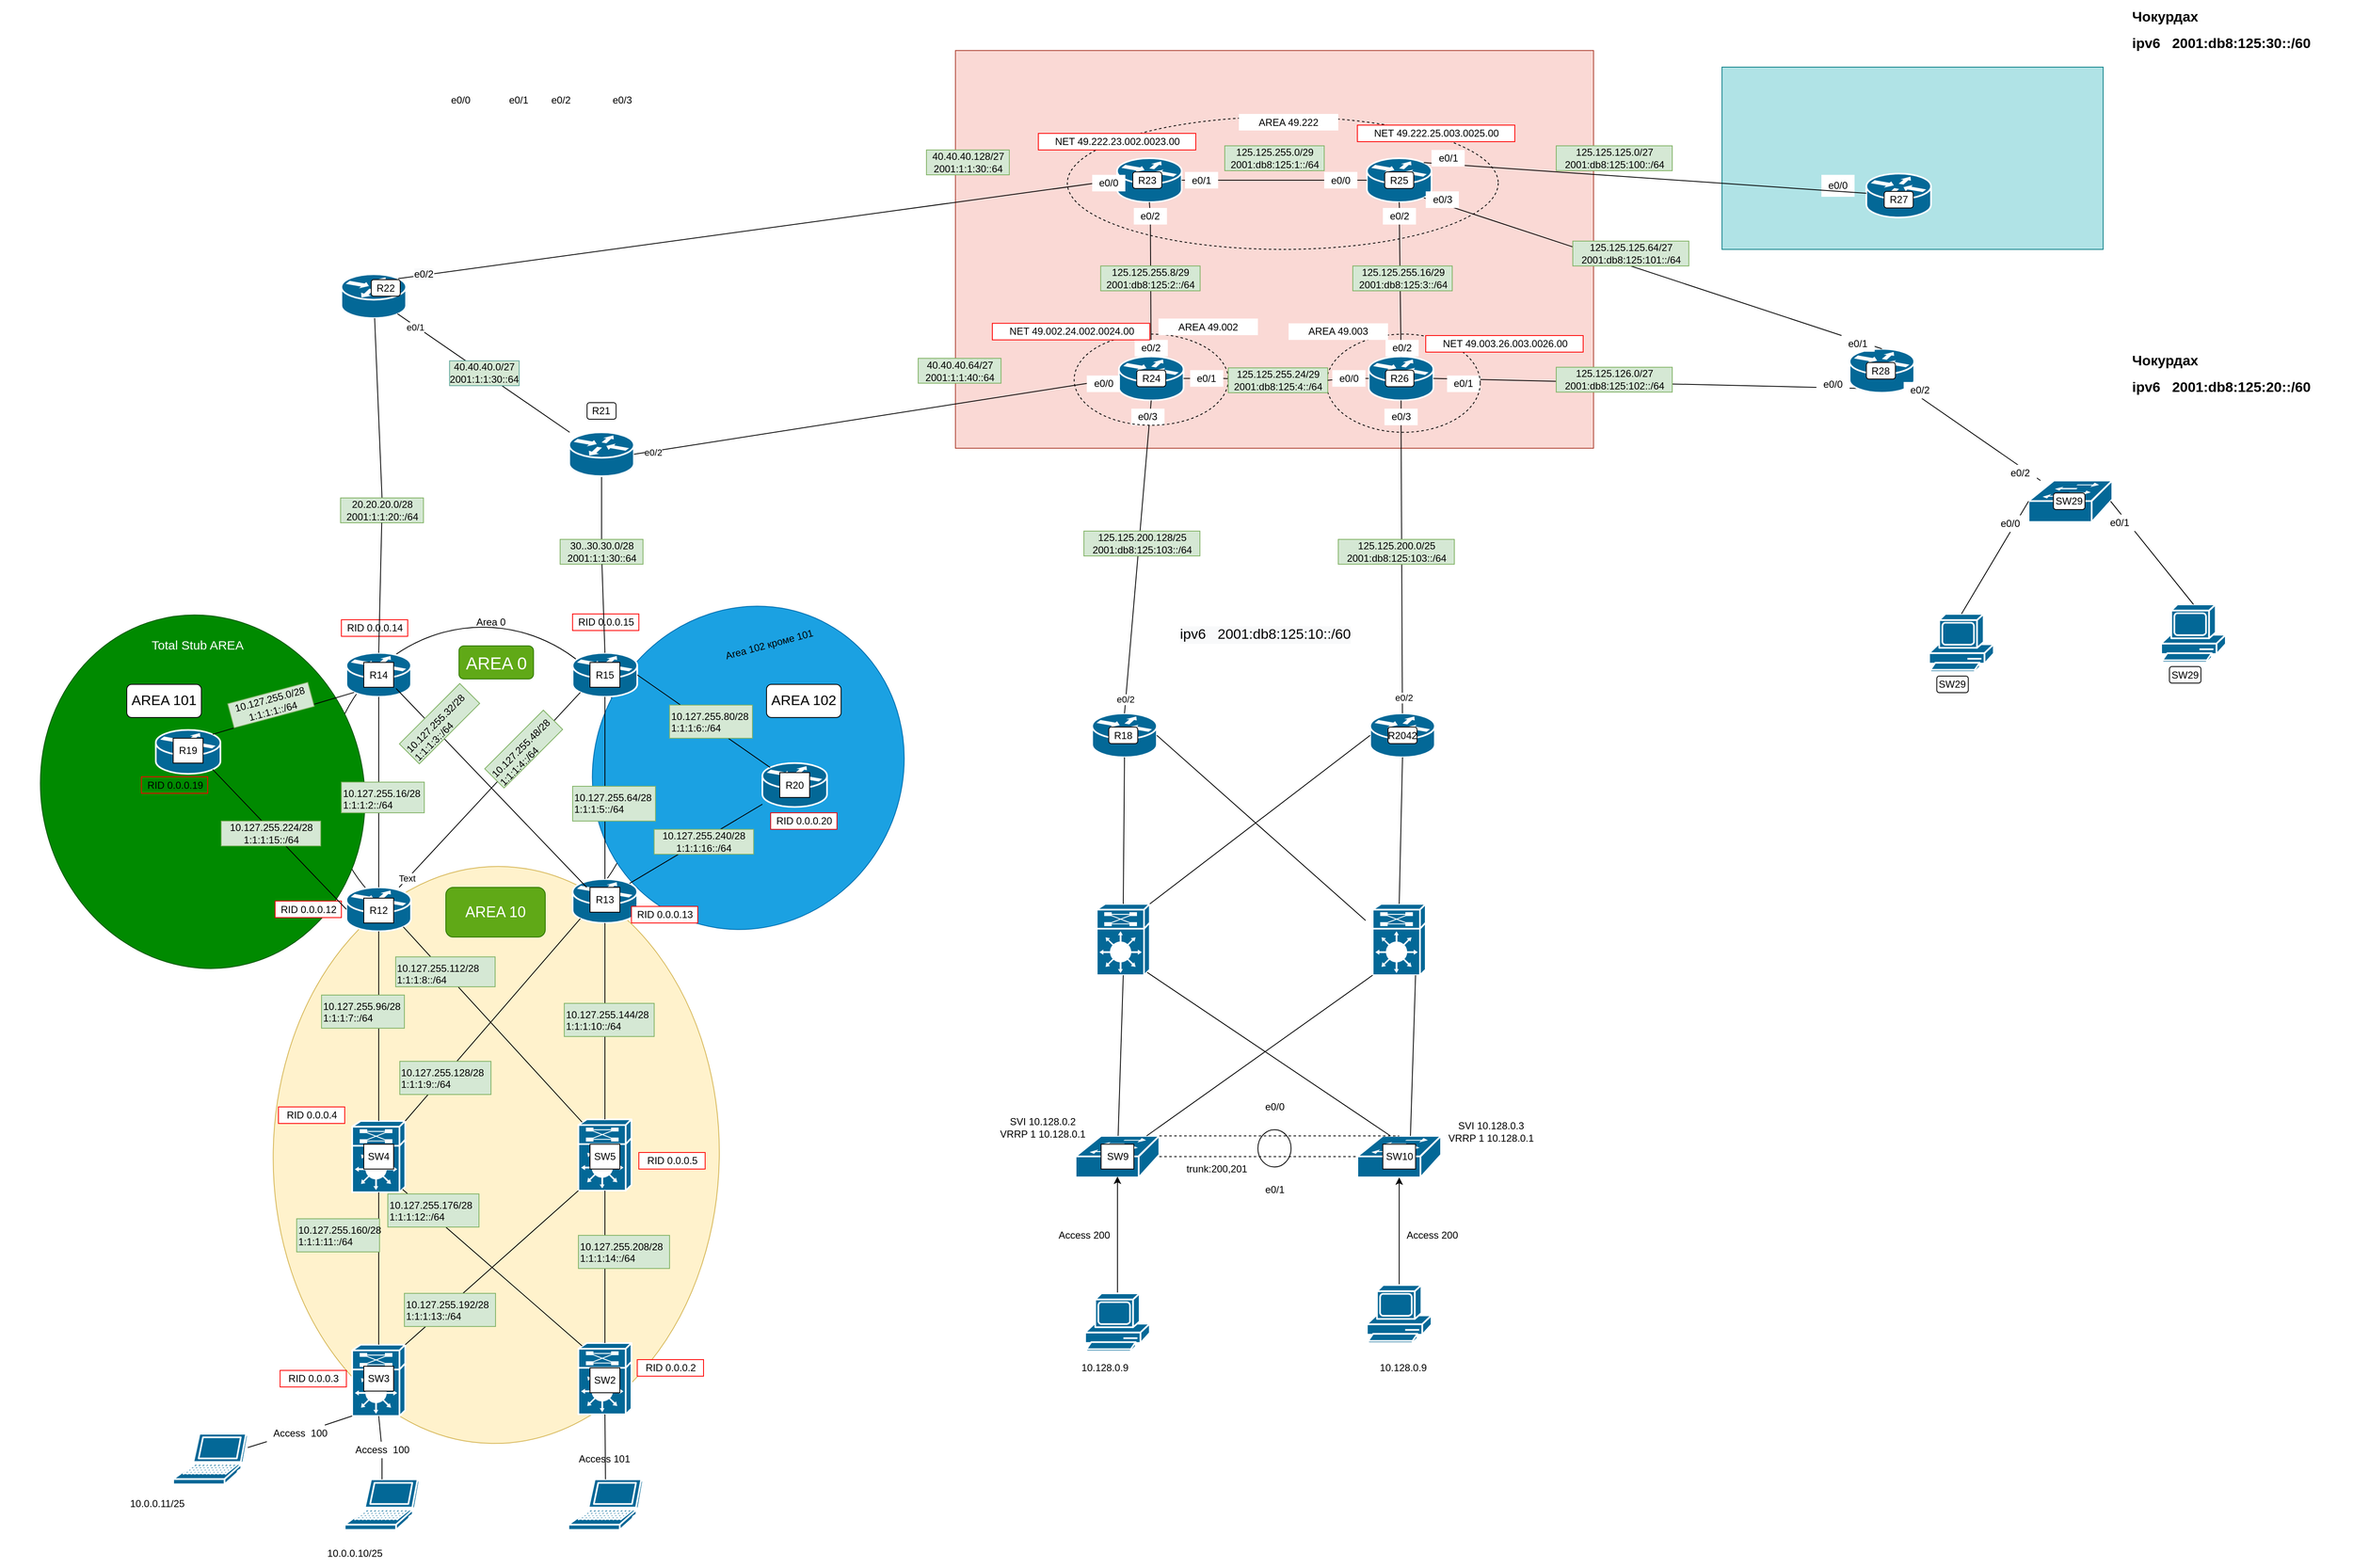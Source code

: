 <mxfile version="13.6.2" type="device" pages="2"><diagram name="Page-1" id="c37626ed-c26b-45fb-9056-f9ebc6bb27b6"><mxGraphModel dx="2172" dy="2462" grid="1" gridSize="10" guides="1" tooltips="1" connect="1" arrows="1" fold="1" page="1" pageScale="1" pageWidth="1100" pageHeight="850" background="#ffffff" math="0" shadow="0"><root><mxCell id="0"/><mxCell id="1" parent="0"/><mxCell id="FXbJChNXcGgPOkoAo5qL-145" value="" style="rounded=0;whiteSpace=wrap;html=1;fillColor=#fad9d5;strokeColor=#ae4132;" parent="1" vertex="1"><mxGeometry x="65" y="-860" width="770" height="480" as="geometry"/></mxCell><mxCell id="FXbJChNXcGgPOkoAo5qL-228" value="" style="ellipse;whiteSpace=wrap;html=1;dashed=1;fillColor=none;" parent="1" vertex="1"><mxGeometry x="200" y="-780" width="520" height="160" as="geometry"/></mxCell><mxCell id="FXbJChNXcGgPOkoAo5qL-201" value="" style="rounded=0;whiteSpace=wrap;html=1;fillColor=#b0e3e6;strokeColor=#0e8088;" parent="1" vertex="1"><mxGeometry x="990" y="-840" width="460" height="220" as="geometry"/></mxCell><mxCell id="FXbJChNXcGgPOkoAo5qL-1" value="" style="ellipse;whiteSpace=wrap;html=1;" parent="1" vertex="1"><mxGeometry x="-692" y="-164" width="373" height="381" as="geometry"/></mxCell><mxCell id="FXbJChNXcGgPOkoAo5qL-2" value="" style="ellipse;whiteSpace=wrap;html=1;fillColor=#fff2cc;strokeColor=#d6b656;rotation=91;" parent="1" vertex="1"><mxGeometry x="-837.36" y="203.85" width="696.41" height="538.29" as="geometry"/></mxCell><mxCell id="FXbJChNXcGgPOkoAo5qL-3" value="" style="ellipse;whiteSpace=wrap;html=1;rotation=-151;fillColor=#1ba1e2;strokeColor=#006EAF;fontColor=#ffffff;" parent="1" vertex="1"><mxGeometry x="-370" y="-192.31" width="370" height="396.16" as="geometry"/></mxCell><mxCell id="FXbJChNXcGgPOkoAo5qL-4" value="" style="ellipse;whiteSpace=wrap;html=1;rotation=-15;fillColor=#008a00;strokeColor=#005700;fontColor=#ffffff;" parent="1" vertex="1"><mxGeometry x="-1037.82" y="-180" width="388.82" height="429.21" as="geometry"/></mxCell><mxCell id="FXbJChNXcGgPOkoAo5qL-5" value="" style="ellipse;whiteSpace=wrap;html=1;" parent="1" vertex="1"><mxGeometry x="430" y="442.5" width="40" height="45" as="geometry"/></mxCell><mxCell id="FXbJChNXcGgPOkoAo5qL-6" value="" style="shape=mxgraph.cisco.switches.workgroup_switch;html=1;pointerEvents=1;dashed=0;fillColor=#036897;strokeColor=#ffffff;strokeWidth=2;verticalLabelPosition=bottom;verticalAlign=top;align=center;outlineConnect=0;" parent="1" vertex="1"><mxGeometry x="210" y="450" width="101" height="50" as="geometry"/></mxCell><mxCell id="FXbJChNXcGgPOkoAo5qL-7" value="" style="shape=mxgraph.cisco.switches.workgroup_switch;html=1;pointerEvents=1;dashed=0;fillColor=#036897;strokeColor=#ffffff;strokeWidth=2;verticalLabelPosition=bottom;verticalAlign=top;align=center;outlineConnect=0;" parent="1" vertex="1"><mxGeometry x="550" y="450" width="101" height="50" as="geometry"/></mxCell><mxCell id="FXbJChNXcGgPOkoAo5qL-8" style="edgeStyle=orthogonalEdgeStyle;rounded=0;orthogonalLoop=1;jettySize=auto;html=1;entryX=0.5;entryY=0.98;entryDx=0;entryDy=0;entryPerimeter=0;" parent="1" source="FXbJChNXcGgPOkoAo5qL-9" target="FXbJChNXcGgPOkoAo5qL-6" edge="1"><mxGeometry relative="1" as="geometry"/></mxCell><mxCell id="FXbJChNXcGgPOkoAo5qL-9" value="" style="shape=mxgraph.cisco.computers_and_peripherals.pc;html=1;pointerEvents=1;dashed=0;fillColor=#036897;strokeColor=#ffffff;strokeWidth=2;verticalLabelPosition=bottom;verticalAlign=top;align=center;outlineConnect=0;" parent="1" vertex="1"><mxGeometry x="221.5" y="640" width="78" height="70" as="geometry"/></mxCell><mxCell id="FXbJChNXcGgPOkoAo5qL-10" style="edgeStyle=orthogonalEdgeStyle;rounded=0;orthogonalLoop=1;jettySize=auto;html=1;" parent="1" source="FXbJChNXcGgPOkoAo5qL-11" target="FXbJChNXcGgPOkoAo5qL-7" edge="1"><mxGeometry relative="1" as="geometry"/></mxCell><mxCell id="FXbJChNXcGgPOkoAo5qL-11" value="" style="shape=mxgraph.cisco.computers_and_peripherals.pc;html=1;pointerEvents=1;dashed=0;fillColor=#036897;strokeColor=#ffffff;strokeWidth=2;verticalLabelPosition=bottom;verticalAlign=top;align=center;outlineConnect=0;" parent="1" vertex="1"><mxGeometry x="561.5" y="630" width="78" height="70" as="geometry"/></mxCell><mxCell id="FXbJChNXcGgPOkoAo5qL-12" value="" style="endArrow=none;html=1;entryX=0.5;entryY=0;entryDx=0;entryDy=0;entryPerimeter=0;exitX=1;exitY=0;exitDx=0;exitDy=0;exitPerimeter=0;dashed=1;" parent="1" source="FXbJChNXcGgPOkoAo5qL-6" target="FXbJChNXcGgPOkoAo5qL-7" edge="1"><mxGeometry width="50" height="50" relative="1" as="geometry"><mxPoint x="200" y="420" as="sourcePoint"/><mxPoint x="250" y="370" as="targetPoint"/></mxGeometry></mxCell><mxCell id="FXbJChNXcGgPOkoAo5qL-13" value="" style="endArrow=none;html=1;dashed=1;entryX=0;entryY=0.5;entryDx=0;entryDy=0;entryPerimeter=0;" parent="1" source="FXbJChNXcGgPOkoAo5qL-6" target="FXbJChNXcGgPOkoAo5qL-7" edge="1"><mxGeometry width="50" height="50" relative="1" as="geometry"><mxPoint x="350" y="490" as="sourcePoint"/><mxPoint x="540" y="487" as="targetPoint"/></mxGeometry></mxCell><mxCell id="FXbJChNXcGgPOkoAo5qL-14" value="SW9" style="rounded=0;whiteSpace=wrap;html=1;" parent="1" vertex="1"><mxGeometry x="240.75" y="460" width="39.5" height="30" as="geometry"/></mxCell><mxCell id="FXbJChNXcGgPOkoAo5qL-15" value="SW10" style="rounded=0;whiteSpace=wrap;html=1;" parent="1" vertex="1"><mxGeometry x="580.75" y="460" width="39.5" height="30" as="geometry"/></mxCell><mxCell id="FXbJChNXcGgPOkoAo5qL-16" value="10.128.0.9" style="text;html=1;align=center;verticalAlign=middle;resizable=0;points=[];autosize=1;" parent="1" vertex="1"><mxGeometry x="210.25" y="720" width="70" height="20" as="geometry"/></mxCell><mxCell id="FXbJChNXcGgPOkoAo5qL-17" value="10.128.0.9" style="text;html=1;align=center;verticalAlign=middle;resizable=0;points=[];autosize=1;" parent="1" vertex="1"><mxGeometry x="569.5" y="720" width="70" height="20" as="geometry"/></mxCell><mxCell id="FXbJChNXcGgPOkoAo5qL-18" value="e0/0" style="text;html=1;align=center;verticalAlign=middle;resizable=0;points=[];autosize=1;" parent="1" vertex="1"><mxGeometry x="430" y="405" width="40" height="20" as="geometry"/></mxCell><mxCell id="FXbJChNXcGgPOkoAo5qL-19" value="e0/1" style="text;html=1;align=center;verticalAlign=middle;resizable=0;points=[];autosize=1;" parent="1" vertex="1"><mxGeometry x="430" y="505" width="40" height="20" as="geometry"/></mxCell><mxCell id="FXbJChNXcGgPOkoAo5qL-20" value="trunk:200,201" style="text;html=1;align=center;verticalAlign=middle;resizable=0;points=[];autosize=1;" parent="1" vertex="1"><mxGeometry x="335" y="480" width="90" height="20" as="geometry"/></mxCell><mxCell id="FXbJChNXcGgPOkoAo5qL-21" value="Access 200" style="text;html=1;align=center;verticalAlign=middle;resizable=0;points=[];autosize=1;" parent="1" vertex="1"><mxGeometry x="180" y="560" width="80" height="20" as="geometry"/></mxCell><mxCell id="FXbJChNXcGgPOkoAo5qL-22" value="Access 200" style="text;html=1;align=center;verticalAlign=middle;resizable=0;points=[];autosize=1;" parent="1" vertex="1"><mxGeometry x="600" y="560" width="80" height="20" as="geometry"/></mxCell><mxCell id="FXbJChNXcGgPOkoAo5qL-23" value="SVI 10.128.0.2&lt;br&gt;VRRP 1 10.128.0.1" style="text;html=1;align=center;verticalAlign=middle;resizable=0;points=[];autosize=1;" parent="1" vertex="1"><mxGeometry x="110" y="425" width="120" height="30" as="geometry"/></mxCell><mxCell id="FXbJChNXcGgPOkoAo5qL-24" value="SVI 10.128.0.3&lt;br&gt;VRRP 1 10.128.0.1" style="text;html=1;align=center;verticalAlign=middle;resizable=0;points=[];autosize=1;" parent="1" vertex="1"><mxGeometry x="651" y="430" width="120" height="30" as="geometry"/></mxCell><mxCell id="FXbJChNXcGgPOkoAo5qL-25" value="" style="shape=mxgraph.cisco.misc.route_switch_processor;html=1;pointerEvents=1;dashed=0;fillColor=#036897;strokeColor=#ffffff;strokeWidth=2;verticalLabelPosition=bottom;verticalAlign=top;align=center;outlineConnect=0;" parent="1" vertex="1"><mxGeometry x="235.5" y="170" width="64" height="86" as="geometry"/></mxCell><mxCell id="FXbJChNXcGgPOkoAo5qL-26" value="" style="shape=mxgraph.cisco.misc.route_switch_processor;html=1;pointerEvents=1;dashed=0;fillColor=#036897;strokeColor=#ffffff;strokeWidth=2;verticalLabelPosition=bottom;verticalAlign=top;align=center;outlineConnect=0;" parent="1" vertex="1"><mxGeometry x="568.5" y="170" width="64" height="86" as="geometry"/></mxCell><mxCell id="FXbJChNXcGgPOkoAo5qL-27" value="" style="endArrow=none;html=1;entryX=0.5;entryY=1;entryDx=0;entryDy=0;entryPerimeter=0;" parent="1" source="FXbJChNXcGgPOkoAo5qL-6" target="FXbJChNXcGgPOkoAo5qL-25" edge="1"><mxGeometry width="50" height="50" relative="1" as="geometry"><mxPoint x="310" y="390" as="sourcePoint"/><mxPoint x="360" y="340" as="targetPoint"/></mxGeometry></mxCell><mxCell id="FXbJChNXcGgPOkoAo5qL-28" value="" style="endArrow=none;html=1;entryX=0.5;entryY=1;entryDx=0;entryDy=0;entryPerimeter=0;" parent="1" edge="1"><mxGeometry width="50" height="50" relative="1" as="geometry"><mxPoint x="614.049" y="450" as="sourcePoint"/><mxPoint x="620.25" y="256" as="targetPoint"/></mxGeometry></mxCell><mxCell id="FXbJChNXcGgPOkoAo5qL-29" value="" style="endArrow=none;html=1;entryX=0;entryY=1;entryDx=0;entryDy=0;entryPerimeter=0;" parent="1" source="FXbJChNXcGgPOkoAo5qL-6" target="FXbJChNXcGgPOkoAo5qL-26" edge="1"><mxGeometry width="50" height="50" relative="1" as="geometry"><mxPoint x="281.299" y="470" as="sourcePoint"/><mxPoint x="287.5" y="276.0" as="targetPoint"/></mxGeometry></mxCell><mxCell id="FXbJChNXcGgPOkoAo5qL-30" value="" style="endArrow=none;html=1;entryX=0.95;entryY=0.96;entryDx=0;entryDy=0;entryPerimeter=0;" parent="1" target="FXbJChNXcGgPOkoAo5qL-25" edge="1"><mxGeometry width="50" height="50" relative="1" as="geometry"><mxPoint x="590" y="450" as="sourcePoint"/><mxPoint x="297.5" y="286.0" as="targetPoint"/></mxGeometry></mxCell><mxCell id="FXbJChNXcGgPOkoAo5qL-31" value="" style="shape=mxgraph.cisco.misc.route_switch_processor;html=1;pointerEvents=1;dashed=0;fillColor=#036897;strokeColor=#ffffff;strokeWidth=2;verticalLabelPosition=bottom;verticalAlign=top;align=center;outlineConnect=0;" parent="1" vertex="1"><mxGeometry x="-390" y="430" width="64" height="86" as="geometry"/></mxCell><mxCell id="FXbJChNXcGgPOkoAo5qL-33" value="" style="shape=mxgraph.cisco.misc.route_switch_processor;html=1;pointerEvents=1;dashed=0;fillColor=#036897;strokeColor=#ffffff;strokeWidth=2;verticalLabelPosition=bottom;verticalAlign=top;align=center;outlineConnect=0;" parent="1" vertex="1"><mxGeometry x="-663" y="432" width="64" height="86" as="geometry"/></mxCell><mxCell id="FXbJChNXcGgPOkoAo5qL-34" value="" style="shape=mxgraph.cisco.routers.router;html=1;pointerEvents=1;dashed=0;fillColor=#036897;strokeColor=#ffffff;strokeWidth=2;verticalLabelPosition=bottom;verticalAlign=top;align=center;outlineConnect=0;" parent="1" vertex="1"><mxGeometry x="230" y="-60" width="78" height="53" as="geometry"/></mxCell><mxCell id="FXbJChNXcGgPOkoAo5qL-35" value="" style="shape=mxgraph.cisco.routers.router;html=1;pointerEvents=1;dashed=0;fillColor=#036897;strokeColor=#ffffff;strokeWidth=2;verticalLabelPosition=bottom;verticalAlign=top;align=center;outlineConnect=0;" parent="1" vertex="1"><mxGeometry x="565.5" y="-60" width="78" height="53" as="geometry"/></mxCell><mxCell id="FXbJChNXcGgPOkoAo5qL-36" value="" style="shape=mxgraph.cisco.routers.router;html=1;pointerEvents=1;dashed=0;fillColor=#036897;strokeColor=#ffffff;strokeWidth=2;verticalLabelPosition=bottom;verticalAlign=top;align=center;outlineConnect=0;" parent="1" vertex="1"><mxGeometry x="-397" y="-133" width="78" height="53" as="geometry"/></mxCell><mxCell id="FXbJChNXcGgPOkoAo5qL-37" value="" style="shape=mxgraph.cisco.routers.router;html=1;pointerEvents=1;dashed=0;fillColor=#036897;strokeColor=#ffffff;strokeWidth=2;verticalLabelPosition=bottom;verticalAlign=top;align=center;outlineConnect=0;" parent="1" vertex="1"><mxGeometry x="-168" width="78" height="53" as="geometry"/></mxCell><mxCell id="FXbJChNXcGgPOkoAo5qL-38" value="" style="shape=mxgraph.cisco.routers.router;html=1;pointerEvents=1;dashed=0;fillColor=#036897;strokeColor=#ffffff;strokeWidth=2;verticalLabelPosition=bottom;verticalAlign=top;align=center;outlineConnect=0;" parent="1" vertex="1"><mxGeometry x="-397" y="140" width="78" height="53" as="geometry"/></mxCell><mxCell id="FXbJChNXcGgPOkoAo5qL-39" value="" style="shape=mxgraph.cisco.routers.router;html=1;pointerEvents=1;dashed=0;fillColor=#036897;strokeColor=#ffffff;strokeWidth=2;verticalLabelPosition=bottom;verticalAlign=top;align=center;outlineConnect=0;" parent="1" vertex="1"><mxGeometry x="-670" y="-133" width="78" height="53" as="geometry"/></mxCell><mxCell id="FXbJChNXcGgPOkoAo5qL-40" value="" style="shape=mxgraph.cisco.routers.router;html=1;pointerEvents=1;dashed=0;fillColor=#036897;strokeColor=#ffffff;strokeWidth=2;verticalLabelPosition=bottom;verticalAlign=top;align=center;outlineConnect=0;" parent="1" vertex="1"><mxGeometry x="-900" y="-40" width="78" height="53" as="geometry"/></mxCell><mxCell id="FXbJChNXcGgPOkoAo5qL-41" value="" style="shape=mxgraph.cisco.routers.router;html=1;pointerEvents=1;dashed=0;fillColor=#036897;strokeColor=#ffffff;strokeWidth=2;verticalLabelPosition=bottom;verticalAlign=top;align=center;outlineConnect=0;" parent="1" vertex="1"><mxGeometry x="-670" y="150" width="78" height="53" as="geometry"/></mxCell><mxCell id="FXbJChNXcGgPOkoAo5qL-42" value="" style="endArrow=none;html=1;exitX=0.88;exitY=0.1;exitDx=0;exitDy=0;exitPerimeter=0;entryX=0.12;entryY=0.9;entryDx=0;entryDy=0;entryPerimeter=0;" parent="1" source="FXbJChNXcGgPOkoAo5qL-40" target="FXbJChNXcGgPOkoAo5qL-39" edge="1"><mxGeometry width="50" height="50" relative="1" as="geometry"><mxPoint x="-840" y="-130" as="sourcePoint"/><mxPoint x="-790" y="-180" as="targetPoint"/></mxGeometry></mxCell><mxCell id="FXbJChNXcGgPOkoAo5qL-43" value="" style="endArrow=none;html=1;exitX=0.5;exitY=0;exitDx=0;exitDy=0;exitPerimeter=0;entryX=0.5;entryY=1;entryDx=0;entryDy=0;entryPerimeter=0;" parent="1" source="FXbJChNXcGgPOkoAo5qL-41" target="FXbJChNXcGgPOkoAo5qL-39" edge="1"><mxGeometry width="50" height="50" relative="1" as="geometry"><mxPoint x="-640.0" y="120.6" as="sourcePoint"/><mxPoint x="-469.28" y="53.0" as="targetPoint"/></mxGeometry></mxCell><mxCell id="FXbJChNXcGgPOkoAo5qL-44" value="" style="endArrow=none;html=1;exitX=0.5;exitY=0;exitDx=0;exitDy=0;exitPerimeter=0;entryX=0.5;entryY=1;entryDx=0;entryDy=0;entryPerimeter=0;" parent="1" source="FXbJChNXcGgPOkoAo5qL-38" target="FXbJChNXcGgPOkoAo5qL-36" edge="1"><mxGeometry width="50" height="50" relative="1" as="geometry"><mxPoint x="-440" y="167" as="sourcePoint"/><mxPoint x="-440" y="-80" as="targetPoint"/></mxGeometry></mxCell><mxCell id="FXbJChNXcGgPOkoAo5qL-45" value="" style="endArrow=none;html=1;exitX=0.12;exitY=0.1;exitDx=0;exitDy=0;exitPerimeter=0;entryX=1;entryY=0.5;entryDx=0;entryDy=0;entryPerimeter=0;" parent="1" source="FXbJChNXcGgPOkoAo5qL-37" target="FXbJChNXcGgPOkoAo5qL-36" edge="1"><mxGeometry width="50" height="50" relative="1" as="geometry"><mxPoint x="-348" y="150" as="sourcePoint"/><mxPoint x="-348" y="-70" as="targetPoint"/></mxGeometry></mxCell><mxCell id="FXbJChNXcGgPOkoAo5qL-46" value="" style="endArrow=none;html=1;exitX=0.5;exitY=0;exitDx=0;exitDy=0;exitPerimeter=0;" parent="1" source="FXbJChNXcGgPOkoAo5qL-31" target="FXbJChNXcGgPOkoAo5qL-38" edge="1"><mxGeometry width="50" height="50" relative="1" as="geometry"><mxPoint x="-310" y="460" as="sourcePoint"/><mxPoint x="-310" y="240" as="targetPoint"/></mxGeometry></mxCell><mxCell id="FXbJChNXcGgPOkoAo5qL-47" value="" style="endArrow=none;html=1;exitX=0.5;exitY=0;exitDx=0;exitDy=0;exitPerimeter=0;entryX=0.5;entryY=1;entryDx=0;entryDy=0;entryPerimeter=0;" parent="1" source="FXbJChNXcGgPOkoAo5qL-33" target="FXbJChNXcGgPOkoAo5qL-41" edge="1"><mxGeometry width="50" height="50" relative="1" as="geometry"><mxPoint x="-621" y="160" as="sourcePoint"/><mxPoint x="-621" y="-70" as="targetPoint"/></mxGeometry></mxCell><mxCell id="FXbJChNXcGgPOkoAo5qL-48" value="" style="endArrow=none;html=1;entryX=0.12;entryY=0.9;entryDx=0;entryDy=0;entryPerimeter=0;exitX=1;exitY=0;exitDx=0;exitDy=0;exitPerimeter=0;" parent="1" source="FXbJChNXcGgPOkoAo5qL-33" target="FXbJChNXcGgPOkoAo5qL-38" edge="1"><mxGeometry width="50" height="50" relative="1" as="geometry"><mxPoint x="-591.36" y="165.3" as="sourcePoint"/><mxPoint x="-377.64" y="-75.3" as="targetPoint"/></mxGeometry></mxCell><mxCell id="FXbJChNXcGgPOkoAo5qL-49" value="" style="endArrow=none;html=1;entryX=0.88;entryY=0.9;entryDx=0;entryDy=0;entryPerimeter=0;exitX=0.07;exitY=0.04;exitDx=0;exitDy=0;exitPerimeter=0;" parent="1" source="FXbJChNXcGgPOkoAo5qL-31" target="FXbJChNXcGgPOkoAo5qL-41" edge="1"><mxGeometry width="50" height="50" relative="1" as="geometry"><mxPoint x="-589" y="442" as="sourcePoint"/><mxPoint x="-377.64" y="197.7" as="targetPoint"/></mxGeometry></mxCell><mxCell id="FXbJChNXcGgPOkoAo5qL-50" value="" style="shape=mxgraph.cisco.misc.route_switch_processor;html=1;pointerEvents=1;dashed=0;fillColor=#036897;strokeColor=#ffffff;strokeWidth=2;verticalLabelPosition=bottom;verticalAlign=top;align=center;outlineConnect=0;" parent="1" vertex="1"><mxGeometry x="-390" y="700" width="64" height="86" as="geometry"/></mxCell><mxCell id="FXbJChNXcGgPOkoAo5qL-51" value="" style="shape=mxgraph.cisco.misc.route_switch_processor;html=1;pointerEvents=1;dashed=0;fillColor=#036897;strokeColor=#ffffff;strokeWidth=2;verticalLabelPosition=bottom;verticalAlign=top;align=center;outlineConnect=0;" parent="1" vertex="1"><mxGeometry x="-663" y="702" width="64" height="86" as="geometry"/></mxCell><mxCell id="FXbJChNXcGgPOkoAo5qL-52" value="" style="endArrow=none;html=1;exitX=0.5;exitY=0;exitDx=0;exitDy=0;exitPerimeter=0;entryX=0.5;entryY=1;entryDx=0;entryDy=0;entryPerimeter=0;" parent="1" source="FXbJChNXcGgPOkoAo5qL-51" target="FXbJChNXcGgPOkoAo5qL-33" edge="1"><mxGeometry width="50" height="50" relative="1" as="geometry"><mxPoint x="-740.0" y="754" as="sourcePoint"/><mxPoint x="-740" y="525" as="targetPoint"/></mxGeometry></mxCell><mxCell id="FXbJChNXcGgPOkoAo5qL-53" value="" style="endArrow=none;html=1;exitX=0.5;exitY=0;exitDx=0;exitDy=0;exitPerimeter=0;entryX=0.5;entryY=1;entryDx=0;entryDy=0;entryPerimeter=0;" parent="1" source="FXbJChNXcGgPOkoAo5qL-50" target="FXbJChNXcGgPOkoAo5qL-31" edge="1"><mxGeometry width="50" height="50" relative="1" as="geometry"><mxPoint x="-450.0" y="720" as="sourcePoint"/><mxPoint x="-450.0" y="536" as="targetPoint"/></mxGeometry></mxCell><mxCell id="FXbJChNXcGgPOkoAo5qL-54" value="" style="endArrow=none;html=1;entryX=0.95;entryY=0.96;entryDx=0;entryDy=0;entryPerimeter=0;exitX=0.07;exitY=0.04;exitDx=0;exitDy=0;exitPerimeter=0;" parent="1" source="FXbJChNXcGgPOkoAo5qL-50" target="FXbJChNXcGgPOkoAo5qL-33" edge="1"><mxGeometry width="50" height="50" relative="1" as="geometry"><mxPoint x="-364.16" y="782.87" as="sourcePoint"/><mxPoint x="-580.0" y="547.13" as="targetPoint"/></mxGeometry></mxCell><mxCell id="FXbJChNXcGgPOkoAo5qL-55" value="" style="endArrow=none;html=1;entryX=0;entryY=1;entryDx=0;entryDy=0;entryPerimeter=0;exitX=1;exitY=0;exitDx=0;exitDy=0;exitPerimeter=0;" parent="1" source="FXbJChNXcGgPOkoAo5qL-51" target="FXbJChNXcGgPOkoAo5qL-31" edge="1"><mxGeometry width="50" height="50" relative="1" as="geometry"><mxPoint x="-365.52" y="453.44" as="sourcePoint"/><mxPoint x="-581.36" y="217.7" as="targetPoint"/></mxGeometry></mxCell><mxCell id="FXbJChNXcGgPOkoAo5qL-56" value="" style="shape=mxgraph.cisco.computers_and_peripherals.laptop;html=1;pointerEvents=1;dashed=0;fillColor=#036897;strokeColor=#ffffff;strokeWidth=2;verticalLabelPosition=bottom;verticalAlign=top;align=center;outlineConnect=0;" parent="1" vertex="1"><mxGeometry x="-672" y="864.5" width="90" height="61" as="geometry"/></mxCell><mxCell id="FXbJChNXcGgPOkoAo5qL-57" value="" style="shape=mxgraph.cisco.computers_and_peripherals.laptop;html=1;pointerEvents=1;dashed=0;fillColor=#036897;strokeColor=#ffffff;strokeWidth=2;verticalLabelPosition=bottom;verticalAlign=top;align=center;outlineConnect=0;" parent="1" vertex="1"><mxGeometry x="-402.07" y="864.5" width="90" height="61" as="geometry"/></mxCell><mxCell id="FXbJChNXcGgPOkoAo5qL-58" value="" style="endArrow=none;html=1;entryX=0.5;entryY=1;entryDx=0;entryDy=0;entryPerimeter=0;" parent="1" source="FXbJChNXcGgPOkoAo5qL-57" target="FXbJChNXcGgPOkoAo5qL-50" edge="1"><mxGeometry width="50" height="50" relative="1" as="geometry"><mxPoint x="-511.0" y="1024" as="sourcePoint"/><mxPoint x="-442.0" y="798" as="targetPoint"/></mxGeometry></mxCell><mxCell id="FXbJChNXcGgPOkoAo5qL-59" value="" style="endArrow=none;html=1;exitX=0.5;exitY=0;exitDx=0;exitDy=0;exitPerimeter=0;entryX=0.5;entryY=1;entryDx=0;entryDy=0;entryPerimeter=0;" parent="1" source="FXbJChNXcGgPOkoAo5qL-25" target="FXbJChNXcGgPOkoAo5qL-34" edge="1"><mxGeometry width="50" height="50" relative="1" as="geometry"><mxPoint x="312.67" y="178.3" as="sourcePoint"/><mxPoint x="312.67" y="-51.7" as="targetPoint"/></mxGeometry></mxCell><mxCell id="FXbJChNXcGgPOkoAo5qL-60" value="" style="endArrow=none;html=1;exitX=0.5;exitY=0;exitDx=0;exitDy=0;exitPerimeter=0;entryX=0.5;entryY=1;entryDx=0;entryDy=0;entryPerimeter=0;" parent="1" source="FXbJChNXcGgPOkoAo5qL-26" target="FXbJChNXcGgPOkoAo5qL-35" edge="1"><mxGeometry width="50" height="50" relative="1" as="geometry"><mxPoint x="585.67" y="168.3" as="sourcePoint"/><mxPoint x="585.67" y="-51.7" as="targetPoint"/></mxGeometry></mxCell><mxCell id="FXbJChNXcGgPOkoAo5qL-61" value="" style="endArrow=none;html=1;entryX=1;entryY=0.5;entryDx=0;entryDy=0;entryPerimeter=0;" parent="1" target="FXbJChNXcGgPOkoAo5qL-34" edge="1"><mxGeometry width="50" height="50" relative="1" as="geometry"><mxPoint x="560" y="190.0" as="sourcePoint"/><mxPoint x="339.17" y="-51.7" as="targetPoint"/></mxGeometry></mxCell><mxCell id="FXbJChNXcGgPOkoAo5qL-62" value="" style="endArrow=none;html=1;entryX=0;entryY=0.5;entryDx=0;entryDy=0;entryPerimeter=0;exitX=1;exitY=0;exitDx=0;exitDy=0;exitPerimeter=0;" parent="1" source="FXbJChNXcGgPOkoAo5qL-25" target="FXbJChNXcGgPOkoAo5qL-35" edge="1"><mxGeometry width="50" height="50" relative="1" as="geometry"><mxPoint x="342.31" y="183.6" as="sourcePoint"/><mxPoint x="556.03" y="-57.0" as="targetPoint"/></mxGeometry></mxCell><mxCell id="FXbJChNXcGgPOkoAo5qL-63" value="SW3" style="rounded=0;whiteSpace=wrap;html=1;" parent="1" vertex="1"><mxGeometry x="-649" y="728" width="36" height="30" as="geometry"/></mxCell><mxCell id="FXbJChNXcGgPOkoAo5qL-64" value="SW4" style="rounded=0;whiteSpace=wrap;html=1;" parent="1" vertex="1"><mxGeometry x="-649" y="460" width="36" height="30" as="geometry"/></mxCell><mxCell id="FXbJChNXcGgPOkoAo5qL-65" value="R12" style="rounded=0;whiteSpace=wrap;html=1;" parent="1" vertex="1"><mxGeometry x="-649" y="163" width="36" height="30" as="geometry"/></mxCell><mxCell id="FXbJChNXcGgPOkoAo5qL-66" value="R14" style="rounded=0;whiteSpace=wrap;html=1;" parent="1" vertex="1"><mxGeometry x="-649" y="-121.5" width="36" height="30" as="geometry"/></mxCell><mxCell id="FXbJChNXcGgPOkoAo5qL-67" value="R19" style="rounded=0;whiteSpace=wrap;html=1;" parent="1" vertex="1"><mxGeometry x="-879" y="-30" width="36" height="30" as="geometry"/></mxCell><mxCell id="FXbJChNXcGgPOkoAo5qL-68" value="R20" style="rounded=0;whiteSpace=wrap;html=1;" parent="1" vertex="1"><mxGeometry x="-147" y="11.5" width="36" height="30" as="geometry"/></mxCell><mxCell id="FXbJChNXcGgPOkoAo5qL-69" value="R15" style="rounded=0;whiteSpace=wrap;html=1;" parent="1" vertex="1"><mxGeometry x="-376" y="-121.5" width="36" height="30" as="geometry"/></mxCell><mxCell id="FXbJChNXcGgPOkoAo5qL-70" value="R13" style="rounded=0;whiteSpace=wrap;html=1;" parent="1" vertex="1"><mxGeometry x="-376" y="150" width="36" height="30" as="geometry"/></mxCell><mxCell id="FXbJChNXcGgPOkoAo5qL-71" value="SW5" style="rounded=0;whiteSpace=wrap;html=1;" parent="1" vertex="1"><mxGeometry x="-376" y="460" width="36" height="30" as="geometry"/></mxCell><mxCell id="FXbJChNXcGgPOkoAo5qL-72" value="SW2" style="rounded=0;whiteSpace=wrap;html=1;" parent="1" vertex="1"><mxGeometry x="-376" y="730" width="36" height="30" as="geometry"/></mxCell><mxCell id="FXbJChNXcGgPOkoAo5qL-75" value="&lt;font style=&quot;font-size: 15px&quot; color=&quot;#ffffff&quot;&gt;Total Stub AREA&lt;/font&gt;" style="text;html=1;align=center;verticalAlign=middle;resizable=0;points=[];autosize=1;rotation=0;" parent="1" vertex="1"><mxGeometry x="-915" y="-153" width="130" height="20" as="geometry"/></mxCell><mxCell id="FXbJChNXcGgPOkoAo5qL-76" value="Area 102 кроме 101&lt;br&gt;" style="text;html=1;align=center;verticalAlign=middle;resizable=0;points=[];autosize=1;rotation=-15;" parent="1" vertex="1"><mxGeometry x="-220" y="-153" width="120" height="20" as="geometry"/></mxCell><mxCell id="FXbJChNXcGgPOkoAo5qL-77" value="Area 0" style="text;html=1;align=center;verticalAlign=middle;resizable=0;points=[];autosize=1;" parent="1" vertex="1"><mxGeometry x="-521.5" y="-180" width="50" height="20" as="geometry"/></mxCell><mxCell id="FXbJChNXcGgPOkoAo5qL-78" value="&lt;font style=&quot;font-size: 18px&quot;&gt;AREA 10&lt;/font&gt;" style="rounded=1;whiteSpace=wrap;html=1;fillColor=#60a917;strokeColor=#2D7600;fontColor=#ffffff;" parent="1" vertex="1"><mxGeometry x="-550" y="150" width="120" height="60" as="geometry"/></mxCell><mxCell id="FXbJChNXcGgPOkoAo5qL-79" value="" style="endArrow=none;html=1;" parent="1" edge="1"><mxGeometry width="50" height="50" relative="1" as="geometry"><mxPoint x="-610.0" y="-90" as="sourcePoint"/><mxPoint x="-380" y="150.0" as="targetPoint"/></mxGeometry></mxCell><mxCell id="FXbJChNXcGgPOkoAo5qL-80" value="" style="endArrow=none;html=1;entryX=0.12;entryY=0.9;entryDx=0;entryDy=0;entryPerimeter=0;" parent="1" source="FXbJChNXcGgPOkoAo5qL-41" target="FXbJChNXcGgPOkoAo5qL-36" edge="1"><mxGeometry width="50" height="50" relative="1" as="geometry"><mxPoint x="-811.36" y="-14.7" as="sourcePoint"/><mxPoint x="-640.64" y="-65.3" as="targetPoint"/></mxGeometry></mxCell><mxCell id="FXbJChNXcGgPOkoAo5qL-81" value="Text" style="edgeLabel;html=1;align=center;verticalAlign=middle;resizable=0;points=[];" parent="FXbJChNXcGgPOkoAo5qL-80" vertex="1" connectable="0"><mxGeometry x="-0.908" y="1" relative="1" as="geometry"><mxPoint as="offset"/></mxGeometry></mxCell><mxCell id="FXbJChNXcGgPOkoAo5qL-82" value="RID 0.0.0.19" style="text;html=1;align=center;verticalAlign=middle;resizable=0;points=[];autosize=1;strokeColor=#FF0000;" parent="1" vertex="1"><mxGeometry x="-917.36" y="16.5" width="80" height="20" as="geometry"/></mxCell><mxCell id="FXbJChNXcGgPOkoAo5qL-83" value="RID 0.0.0.14" style="text;html=1;align=center;verticalAlign=middle;resizable=0;points=[];autosize=1;gradientDirection=north;fillColor=#ffffff;strokeColor=#FF0000;" parent="1" vertex="1"><mxGeometry x="-676" y="-173" width="80" height="20" as="geometry"/></mxCell><mxCell id="FXbJChNXcGgPOkoAo5qL-84" value="10.127.255.0/28&lt;br&gt;1:1:1:1::/64" style="text;html=1;align=center;verticalAlign=middle;resizable=0;points=[];autosize=1;rotation=-15;fillColor=#d5e8d4;strokeColor=#82b366;" parent="1" vertex="1"><mxGeometry x="-811" y="-85" width="100" height="30" as="geometry"/></mxCell><UserObject label="10.127.255.16/28&lt;br&gt;1:1:1:2::/64" link="10.127.255.16/28" id="FXbJChNXcGgPOkoAo5qL-85"><mxCell style="text;whiteSpace=wrap;html=1;rotation=0;fillColor=#d5e8d4;strokeColor=#82b366;" parent="1" vertex="1"><mxGeometry x="-676" y="23" width="100" height="37" as="geometry"/></mxCell></UserObject><UserObject label="10.127.255.32/28&lt;br&gt;1:1:1:3::/64" link="10.127.255.32/28" id="FXbJChNXcGgPOkoAo5qL-86"><mxCell style="text;whiteSpace=wrap;html=1;rotation=-45;fillColor=#d5e8d4;strokeColor=#82b366;" parent="1" vertex="1"><mxGeometry x="-609.1" y="-64.57" width="103" height="33.99" as="geometry"/></mxCell></UserObject><UserObject label="10.127.255.48/28&lt;br&gt;1:1:1:4::/64" link="10.127.255.48/28" id="FXbJChNXcGgPOkoAo5qL-87"><mxCell style="text;whiteSpace=wrap;html=1;fillColor=#d5e8d4;strokeColor=#82b366;rotation=-45;" parent="1" vertex="1"><mxGeometry x="-506.03" y="-33.36" width="100" height="32.93" as="geometry"/></mxCell></UserObject><UserObject label="10.127.255.64/28&lt;br&gt;1:1:1:5::/64" link="10.127.255.64/28" id="FXbJChNXcGgPOkoAo5qL-88"><mxCell style="text;whiteSpace=wrap;html=1;fillColor=#d5e8d4;strokeColor=#82b366;" parent="1" vertex="1"><mxGeometry x="-397" y="28" width="100" height="42" as="geometry"/></mxCell></UserObject><UserObject label="10.127.255.80/28&lt;br&gt;1:1:1:6::/64" link="10.127.255.80/28" id="FXbJChNXcGgPOkoAo5qL-89"><mxCell style="text;whiteSpace=wrap;html=1;fillColor=#d5e8d4;strokeColor=#82b366;" parent="1" vertex="1"><mxGeometry x="-280" y="-70" width="100" height="40" as="geometry"/></mxCell></UserObject><UserObject label="10.127.255.96/28&lt;br&gt;1:1:1:7::/64" link="10.127.255.96/28" id="FXbJChNXcGgPOkoAo5qL-90"><mxCell style="text;whiteSpace=wrap;html=1;fillColor=#d5e8d4;strokeColor=#82b366;" parent="1" vertex="1"><mxGeometry x="-700" y="280" width="100" height="40" as="geometry"/></mxCell></UserObject><UserObject label="10.127.255.112/28&lt;br&gt;1:1:1:8::/64" link="10.127.255.112/28" id="FXbJChNXcGgPOkoAo5qL-91"><mxCell style="text;whiteSpace=wrap;html=1;fillColor=#d5e8d4;strokeColor=#82b366;" parent="1" vertex="1"><mxGeometry x="-610.51" y="233.89" width="120" height="36.11" as="geometry"/></mxCell></UserObject><UserObject label="10.127.255.128/28&lt;br&gt;1:1:1:9::/64" link="10.127.255.128/28" id="FXbJChNXcGgPOkoAo5qL-92"><mxCell style="text;whiteSpace=wrap;html=1;fillColor=#d5e8d4;strokeColor=#82b366;" parent="1" vertex="1"><mxGeometry x="-605.51" y="360" width="110" height="40" as="geometry"/></mxCell></UserObject><UserObject label="10.127.255.144/28&lt;br&gt;1:1:1:10::/64" link="10.127.255.144/28" id="FXbJChNXcGgPOkoAo5qL-93"><mxCell style="text;whiteSpace=wrap;html=1;fillColor=#d5e8d4;strokeColor=#82b366;" parent="1" vertex="1"><mxGeometry x="-407.07" y="290" width="108.5" height="40" as="geometry"/></mxCell></UserObject><UserObject label="10.127.255.160/28&lt;br&gt;1:1:1:11::/64" link="10.127.255.160/28" id="FXbJChNXcGgPOkoAo5qL-94"><mxCell style="text;whiteSpace=wrap;html=1;fillColor=#d5e8d4;strokeColor=#82b366;" parent="1" vertex="1"><mxGeometry x="-730" y="550" width="100" height="40" as="geometry"/></mxCell></UserObject><UserObject label="10.127.255.176/28&lt;br&gt;1:1:1:12::/64" link="10.127.255.176/28" id="FXbJChNXcGgPOkoAo5qL-95"><mxCell style="text;whiteSpace=wrap;html=1;fillColor=#d5e8d4;strokeColor=#82b366;" parent="1" vertex="1"><mxGeometry x="-620" y="520" width="110" height="40" as="geometry"/></mxCell></UserObject><UserObject label="10.127.255.192/28&lt;br&gt;1:1:1:13::/64" link="10.127.255.192/28" id="FXbJChNXcGgPOkoAo5qL-96"><mxCell style="text;whiteSpace=wrap;html=1;fillColor=#d5e8d4;strokeColor=#82b366;" parent="1" vertex="1"><mxGeometry x="-600" y="640" width="110" height="40" as="geometry"/></mxCell></UserObject><UserObject label="10.127.255.208/28&lt;br&gt;1:1:1:14::/64" link="10.127.255.208/28" id="FXbJChNXcGgPOkoAo5qL-97"><mxCell style="text;whiteSpace=wrap;html=1;fillColor=#d5e8d4;strokeColor=#82b366;" parent="1" vertex="1"><mxGeometry x="-390" y="570" width="110" height="40" as="geometry"/></mxCell></UserObject><mxCell id="FXbJChNXcGgPOkoAo5qL-98" value="RID 0.0.0.15" style="text;html=1;align=center;verticalAlign=middle;resizable=0;points=[];autosize=1;fillColor=#ffffff;gradientColor=#ffffff;gradientDirection=east;strokeColor=#FF0000;" parent="1" vertex="1"><mxGeometry x="-397.07" y="-180" width="80" height="20" as="geometry"/></mxCell><mxCell id="FXbJChNXcGgPOkoAo5qL-99" value="" style="shape=mxgraph.cisco.computers_and_peripherals.laptop;html=1;pointerEvents=1;dashed=0;fillColor=#036897;strokeColor=#ffffff;strokeWidth=2;verticalLabelPosition=bottom;verticalAlign=top;align=center;outlineConnect=0;" parent="1" vertex="1"><mxGeometry x="-879" y="809.5" width="90" height="61" as="geometry"/></mxCell><mxCell id="FXbJChNXcGgPOkoAo5qL-100" value="" style="endArrow=none;html=1;entryX=0;entryY=1;entryDx=0;entryDy=0;entryPerimeter=0;" parent="1" source="FXbJChNXcGgPOkoAo5qL-101" target="FXbJChNXcGgPOkoAo5qL-51" edge="1"><mxGeometry width="50" height="50" relative="1" as="geometry"><mxPoint x="-859.0" y="1006" as="sourcePoint"/><mxPoint x="-790.0" y="780" as="targetPoint"/></mxGeometry></mxCell><mxCell id="FXbJChNXcGgPOkoAo5qL-101" value="Access&amp;nbsp; 100" style="text;html=1;align=center;verticalAlign=middle;resizable=0;points=[];autosize=1;" parent="1" vertex="1"><mxGeometry x="-766" y="799" width="80" height="20" as="geometry"/></mxCell><mxCell id="FXbJChNXcGgPOkoAo5qL-102" value="" style="endArrow=none;html=1;entryX=0;entryY=1;entryDx=0;entryDy=0;entryPerimeter=0;" parent="1" source="FXbJChNXcGgPOkoAo5qL-99" target="FXbJChNXcGgPOkoAo5qL-101" edge="1"><mxGeometry width="50" height="50" relative="1" as="geometry"><mxPoint x="-837.36" y="836.884" as="sourcePoint"/><mxPoint x="-663" y="788" as="targetPoint"/></mxGeometry></mxCell><mxCell id="FXbJChNXcGgPOkoAo5qL-103" value="" style="endArrow=none;html=1;entryX=0.5;entryY=1;entryDx=0;entryDy=0;entryPerimeter=0;" parent="1" source="FXbJChNXcGgPOkoAo5qL-125" target="FXbJChNXcGgPOkoAo5qL-51" edge="1"><mxGeometry width="50" height="50" relative="1" as="geometry"><mxPoint x="-625" y="930" as="sourcePoint"/><mxPoint x="-626" y="840" as="targetPoint"/></mxGeometry></mxCell><UserObject label="10.0.0.11/25" link="10.0.0.0/25" id="FXbJChNXcGgPOkoAo5qL-105"><mxCell style="text;whiteSpace=wrap;html=1;" parent="1" vertex="1"><mxGeometry x="-933" y="880" width="90" height="30" as="geometry"/></mxCell></UserObject><mxCell id="FXbJChNXcGgPOkoAo5qL-107" value="RID 0.0.0.20" style="text;html=1;align=center;verticalAlign=middle;resizable=0;points=[];autosize=1;fillColor=#ffffff;gradientColor=#ffffff;gradientDirection=east;strokeColor=#FF0000;" parent="1" vertex="1"><mxGeometry x="-158" y="60" width="80" height="20" as="geometry"/></mxCell><mxCell id="FXbJChNXcGgPOkoAo5qL-108" value="RID 0.0.0.13" style="text;html=1;align=center;verticalAlign=middle;resizable=0;points=[];autosize=1;fillColor=#ffffff;gradientColor=#ffffff;gradientDirection=east;strokeColor=#FF0000;" parent="1" vertex="1"><mxGeometry x="-326" y="173" width="80" height="20" as="geometry"/></mxCell><mxCell id="FXbJChNXcGgPOkoAo5qL-109" value="RID 0.0.0.12" style="text;html=1;align=center;verticalAlign=middle;resizable=0;points=[];autosize=1;fillColor=#ffffff;gradientColor=#ffffff;gradientDirection=east;strokeColor=#FF0000;" parent="1" vertex="1"><mxGeometry x="-756" y="166.5" width="80" height="20" as="geometry"/></mxCell><mxCell id="FXbJChNXcGgPOkoAo5qL-110" value="RID 0.0.0.5" style="text;html=1;align=center;verticalAlign=middle;resizable=0;points=[];autosize=1;fillColor=#ffffff;gradientColor=#ffffff;gradientDirection=east;strokeColor=#FF0000;" parent="1" vertex="1"><mxGeometry x="-317.07" y="470" width="80" height="20" as="geometry"/></mxCell><mxCell id="FXbJChNXcGgPOkoAo5qL-111" value="RID 0.0.0.4" style="text;html=1;align=center;verticalAlign=middle;resizable=0;points=[];autosize=1;fillColor=#ffffff;gradientColor=#ffffff;gradientDirection=east;strokeColor=#FF0000;" parent="1" vertex="1"><mxGeometry x="-752" y="415" width="80" height="20" as="geometry"/></mxCell><mxCell id="FXbJChNXcGgPOkoAo5qL-112" value="RID 0.0.0.2" style="text;html=1;align=center;verticalAlign=middle;resizable=0;points=[];autosize=1;fillColor=#ffffff;gradientColor=#ffffff;gradientDirection=east;strokeColor=#FF0000;" parent="1" vertex="1"><mxGeometry x="-319" y="720" width="80" height="20" as="geometry"/></mxCell><mxCell id="FXbJChNXcGgPOkoAo5qL-113" value="RID 0.0.0.3" style="text;html=1;align=center;verticalAlign=middle;resizable=0;points=[];autosize=1;fillColor=#ffffff;gradientColor=#ffffff;gradientDirection=east;strokeColor=#FF0000;" parent="1" vertex="1"><mxGeometry x="-750" y="733" width="80" height="20" as="geometry"/></mxCell><mxCell id="FXbJChNXcGgPOkoAo5qL-117" value="" style="endArrow=none;html=1;exitX=0.5;exitY=0;exitDx=0;exitDy=0;exitPerimeter=0;" parent="1" source="FXbJChNXcGgPOkoAo5qL-116" target="FXbJChNXcGgPOkoAo5qL-130" edge="1"><mxGeometry width="50" height="50" relative="1" as="geometry"><mxPoint x="-358" y="-133" as="sourcePoint"/><mxPoint x="-350" y="-410" as="targetPoint"/></mxGeometry></mxCell><mxCell id="FXbJChNXcGgPOkoAo5qL-118" value="" style="endArrow=none;html=1;exitX=0.88;exitY=0.9;exitDx=0;exitDy=0;exitPerimeter=0;entryX=0;entryY=0.5;entryDx=0;entryDy=0;entryPerimeter=0;" parent="1" source="FXbJChNXcGgPOkoAo5qL-40" target="FXbJChNXcGgPOkoAo5qL-41" edge="1"><mxGeometry width="50" height="50" relative="1" as="geometry"><mxPoint x="-905.36" y="140.0" as="sourcePoint"/><mxPoint x="-734.64" y="89.4" as="targetPoint"/></mxGeometry></mxCell><mxCell id="FXbJChNXcGgPOkoAo5qL-119" value="10.127.255.224/28&lt;br&gt;1:1:1:15::/64" style="text;html=1;align=center;verticalAlign=middle;resizable=0;points=[];autosize=1;rotation=0;fillColor=#d5e8d4;strokeColor=#82b366;" parent="1" vertex="1"><mxGeometry x="-821" y="70" width="120" height="30" as="geometry"/></mxCell><mxCell id="FXbJChNXcGgPOkoAo5qL-120" value="" style="endArrow=none;html=1;exitX=0.88;exitY=0.1;exitDx=0;exitDy=0;exitPerimeter=0;" parent="1" source="FXbJChNXcGgPOkoAo5qL-38" target="FXbJChNXcGgPOkoAo5qL-37" edge="1"><mxGeometry width="50" height="50" relative="1" as="geometry"><mxPoint x="-194.4" y="93.0" as="sourcePoint"/><mxPoint x="-75.71" y="262.4" as="targetPoint"/></mxGeometry></mxCell><mxCell id="FXbJChNXcGgPOkoAo5qL-121" value="10.127.255.240/28&lt;br&gt;1:1:1:16::/64" style="text;html=1;align=center;verticalAlign=middle;resizable=0;points=[];autosize=1;rotation=0;fillColor=#d5e8d4;strokeColor=#82b366;" parent="1" vertex="1"><mxGeometry x="-298.57" y="80" width="120" height="30" as="geometry"/></mxCell><mxCell id="FXbJChNXcGgPOkoAo5qL-122" value="&lt;font style=&quot;font-size: 21px&quot;&gt;AREA 0&lt;/font&gt;" style="rounded=1;whiteSpace=wrap;html=1;fillColor=#60a917;strokeColor=#2D7600;fontColor=#ffffff;" parent="1" vertex="1"><mxGeometry x="-534.16" y="-141.5" width="90" height="40" as="geometry"/></mxCell><mxCell id="FXbJChNXcGgPOkoAo5qL-123" value="&lt;font style=&quot;font-size: 17px&quot;&gt;AREA 102&lt;/font&gt;" style="rounded=1;whiteSpace=wrap;html=1;" parent="1" vertex="1"><mxGeometry x="-163.0" y="-95" width="90" height="40" as="geometry"/></mxCell><mxCell id="FXbJChNXcGgPOkoAo5qL-124" value="&lt;font style=&quot;font-size: 17px&quot;&gt;AREA 101&lt;/font&gt;" style="rounded=1;whiteSpace=wrap;html=1;" parent="1" vertex="1"><mxGeometry x="-935" y="-95" width="90" height="40" as="geometry"/></mxCell><mxCell id="FXbJChNXcGgPOkoAo5qL-125" value="Access&amp;nbsp; 100" style="text;html=1;align=center;verticalAlign=middle;resizable=0;points=[];autosize=1;" parent="1" vertex="1"><mxGeometry x="-667" y="819" width="80" height="20" as="geometry"/></mxCell><mxCell id="FXbJChNXcGgPOkoAo5qL-126" value="" style="endArrow=none;html=1;entryX=0.5;entryY=1;entryDx=0;entryDy=0;entryPerimeter=0;" parent="1" source="FXbJChNXcGgPOkoAo5qL-56" target="FXbJChNXcGgPOkoAo5qL-125" edge="1"><mxGeometry width="50" height="50" relative="1" as="geometry"><mxPoint x="-626.061" y="930" as="sourcePoint"/><mxPoint x="-631.0" y="788.0" as="targetPoint"/></mxGeometry></mxCell><mxCell id="FXbJChNXcGgPOkoAo5qL-127" value="Access 101" style="text;html=1;align=center;verticalAlign=middle;resizable=0;points=[];autosize=1;" parent="1" vertex="1"><mxGeometry x="-399" y="830" width="80" height="20" as="geometry"/></mxCell><UserObject label="10.0.0.10/25" link="10.0.0.0/25" id="FXbJChNXcGgPOkoAo5qL-128"><mxCell style="text;whiteSpace=wrap;html=1;" parent="1" vertex="1"><mxGeometry x="-695" y="940" width="90" height="30" as="geometry"/></mxCell></UserObject><mxCell id="FXbJChNXcGgPOkoAo5qL-129" value="" style="shape=mxgraph.cisco.routers.router;html=1;pointerEvents=1;dashed=0;fillColor=#036897;strokeColor=#ffffff;strokeWidth=2;verticalLabelPosition=bottom;verticalAlign=top;align=center;outlineConnect=0;" parent="1" vertex="1"><mxGeometry x="-676" y="-590" width="78" height="53" as="geometry"/></mxCell><mxCell id="FXbJChNXcGgPOkoAo5qL-130" value="" style="shape=mxgraph.cisco.routers.router;html=1;pointerEvents=1;dashed=0;fillColor=#036897;strokeColor=#ffffff;strokeWidth=2;verticalLabelPosition=bottom;verticalAlign=top;align=center;outlineConnect=0;" parent="1" vertex="1"><mxGeometry x="-401.07" y="-399.25" width="78" height="53" as="geometry"/></mxCell><mxCell id="FXbJChNXcGgPOkoAo5qL-133" value="" style="endArrow=none;html=1;exitX=0.5;exitY=0;exitDx=0;exitDy=0;exitPerimeter=0;" parent="1" source="FXbJChNXcGgPOkoAo5qL-114" target="FXbJChNXcGgPOkoAo5qL-129" edge="1"><mxGeometry width="50" height="50" relative="1" as="geometry"><mxPoint x="-618" y="-218.0" as="sourcePoint"/><mxPoint x="-620" y="-299.0" as="targetPoint"/></mxGeometry></mxCell><mxCell id="FXbJChNXcGgPOkoAo5qL-114" value="20.20.20.0/28&lt;br&gt;2001:1:1:20::/64" style="text;html=1;align=center;verticalAlign=middle;resizable=0;points=[];autosize=1;rotation=0;fillColor=#d5e8d4;strokeColor=#82b366;" parent="1" vertex="1"><mxGeometry x="-677" y="-320" width="100" height="30" as="geometry"/></mxCell><mxCell id="FXbJChNXcGgPOkoAo5qL-135" value="" style="endArrow=none;html=1;exitX=0.5;exitY=0;exitDx=0;exitDy=0;exitPerimeter=0;" parent="1" source="FXbJChNXcGgPOkoAo5qL-39" target="FXbJChNXcGgPOkoAo5qL-114" edge="1"><mxGeometry width="50" height="50" relative="1" as="geometry"><mxPoint x="-631" y="-133" as="sourcePoint"/><mxPoint x="-624.582" y="-425" as="targetPoint"/></mxGeometry></mxCell><mxCell id="FXbJChNXcGgPOkoAo5qL-136" value="&lt;span style=&quot;color: rgb(0, 0, 0); font-family: helvetica; font-size: 12px; font-style: normal; font-weight: 400; letter-spacing: normal; text-align: center; text-indent: 0px; text-transform: none; word-spacing: 0px; display: inline; float: none;&quot;&gt;40.40.40.0/27&lt;/span&gt;&lt;br style=&quot;color: rgb(0, 0, 0); font-family: helvetica; font-size: 12px; font-style: normal; font-weight: 400; letter-spacing: normal; text-align: center; text-indent: 0px; text-transform: none; word-spacing: 0px;&quot;&gt;&lt;span style=&quot;color: rgb(0, 0, 0); font-family: helvetica; font-size: 12px; font-style: normal; font-weight: 400; letter-spacing: normal; text-align: center; text-indent: 0px; text-transform: none; word-spacing: 0px; display: inline; float: none;&quot;&gt;2001:1:1:30::64&lt;/span&gt;" style="endArrow=none;html=1;entryX=0.88;entryY=0.9;entryDx=0;entryDy=0;entryPerimeter=0;labelBackgroundColor=#D5E8D4;labelBorderColor=#67AB9F;" parent="1" source="FXbJChNXcGgPOkoAo5qL-130" edge="1"><mxGeometry width="50" height="50" relative="1" as="geometry"><mxPoint x="-400.0" y="-406.642" as="sourcePoint"/><mxPoint x="-608.36" y="-542.3" as="targetPoint"/></mxGeometry></mxCell><mxCell id="FXbJChNXcGgPOkoAo5qL-268" value="e0/1" style="edgeLabel;html=1;align=center;verticalAlign=middle;resizable=0;points=[];" parent="FXbJChNXcGgPOkoAo5qL-136" vertex="1" connectable="0"><mxGeometry x="0.787" y="1" relative="1" as="geometry"><mxPoint as="offset"/></mxGeometry></mxCell><mxCell id="FXbJChNXcGgPOkoAo5qL-137" value="" style="shape=mxgraph.cisco.routers.router;html=1;pointerEvents=1;dashed=0;fillColor=#036897;strokeColor=#ffffff;strokeWidth=2;verticalLabelPosition=bottom;verticalAlign=top;align=center;outlineConnect=0;" parent="1" vertex="1"><mxGeometry x="260" y="-730" width="78" height="53" as="geometry"/></mxCell><mxCell id="FXbJChNXcGgPOkoAo5qL-138" value="" style="shape=mxgraph.cisco.routers.router;html=1;pointerEvents=1;dashed=0;fillColor=#036897;strokeColor=#ffffff;strokeWidth=2;verticalLabelPosition=bottom;verticalAlign=top;align=center;outlineConnect=0;" parent="1" vertex="1"><mxGeometry x="561.5" y="-730" width="78" height="53" as="geometry"/></mxCell><mxCell id="FXbJChNXcGgPOkoAo5qL-139" value="" style="endArrow=none;html=1;entryX=1;entryY=0.5;entryDx=0;entryDy=0;entryPerimeter=0;" parent="1" source="FXbJChNXcGgPOkoAo5qL-150" target="FXbJChNXcGgPOkoAo5qL-137" edge="1"><mxGeometry width="50" height="50" relative="1" as="geometry"><mxPoint x="306.0" y="-440" as="sourcePoint"/><mxPoint x="308.686" y="-667" as="targetPoint"/></mxGeometry></mxCell><mxCell id="FXbJChNXcGgPOkoAo5qL-140" value="" style="shape=mxgraph.cisco.routers.router;html=1;pointerEvents=1;dashed=0;fillColor=#036897;strokeColor=#ffffff;strokeWidth=2;verticalLabelPosition=bottom;verticalAlign=top;align=center;outlineConnect=0;" parent="1" vertex="1"><mxGeometry x="262.25" y="-490.75" width="78" height="53" as="geometry"/></mxCell><mxCell id="FXbJChNXcGgPOkoAo5qL-141" value="" style="shape=mxgraph.cisco.routers.router;html=1;pointerEvents=1;dashed=0;fillColor=#036897;strokeColor=#ffffff;strokeWidth=2;verticalLabelPosition=bottom;verticalAlign=top;align=center;outlineConnect=0;" parent="1" vertex="1"><mxGeometry x="563.75" y="-490.75" width="78" height="53" as="geometry"/></mxCell><mxCell id="FXbJChNXcGgPOkoAo5qL-142" value="" style="endArrow=none;html=1;entryX=1;entryY=0.5;entryDx=0;entryDy=0;entryPerimeter=0;" parent="1" source="FXbJChNXcGgPOkoAo5qL-163" target="FXbJChNXcGgPOkoAo5qL-140" edge="1"><mxGeometry width="50" height="50" relative="1" as="geometry"><mxPoint x="308.25" y="-200.75" as="sourcePoint"/><mxPoint x="310.936" y="-427.75" as="targetPoint"/></mxGeometry></mxCell><mxCell id="FXbJChNXcGgPOkoAo5qL-143" value="" style="endArrow=none;html=1;entryX=0.5;entryY=1;entryDx=0;entryDy=0;entryPerimeter=0;" parent="1" source="FXbJChNXcGgPOkoAo5qL-152" target="FXbJChNXcGgPOkoAo5qL-137" edge="1"><mxGeometry width="50" height="50" relative="1" as="geometry"><mxPoint x="569.5" y="-630" as="sourcePoint"/><mxPoint x="346" y="-630" as="targetPoint"/></mxGeometry></mxCell><mxCell id="FXbJChNXcGgPOkoAo5qL-144" value="" style="endArrow=none;html=1;entryX=0.5;entryY=1;entryDx=0;entryDy=0;entryPerimeter=0;exitX=0.5;exitY=0;exitDx=0;exitDy=0;exitPerimeter=0;" parent="1" source="FXbJChNXcGgPOkoAo5qL-159" target="FXbJChNXcGgPOkoAo5qL-138" edge="1"><mxGeometry width="50" height="50" relative="1" as="geometry"><mxPoint x="673.296" y="-543" as="sourcePoint"/><mxPoint x="670.0" y="-667.0" as="targetPoint"/></mxGeometry></mxCell><mxCell id="FXbJChNXcGgPOkoAo5qL-150" value="e0/1" style="text;html=1;align=center;verticalAlign=middle;whiteSpace=wrap;rounded=0;fillColor=#ffffff;" parent="1" vertex="1"><mxGeometry x="342" y="-713.5" width="40" height="20" as="geometry"/></mxCell><mxCell id="FXbJChNXcGgPOkoAo5qL-151" value="" style="endArrow=none;html=1;entryX=1;entryY=0.5;entryDx=0;entryDy=0;entryPerimeter=0;" parent="1" source="FXbJChNXcGgPOkoAo5qL-157" target="FXbJChNXcGgPOkoAo5qL-150" edge="1"><mxGeometry width="50" height="50" relative="1" as="geometry"><mxPoint x="561.5" y="-703.5" as="sourcePoint"/><mxPoint x="338" y="-703.5" as="targetPoint"/></mxGeometry></mxCell><mxCell id="FXbJChNXcGgPOkoAo5qL-152" value="e0/2" style="text;html=1;align=center;verticalAlign=middle;whiteSpace=wrap;rounded=0;fillColor=#ffffff;" parent="1" vertex="1"><mxGeometry x="280.25" y="-670" width="40" height="20" as="geometry"/></mxCell><mxCell id="FXbJChNXcGgPOkoAo5qL-153" value="" style="endArrow=none;html=1;entryX=0.5;entryY=1;entryDx=0;entryDy=0;entryPerimeter=0;" parent="1" source="FXbJChNXcGgPOkoAo5qL-140" target="FXbJChNXcGgPOkoAo5qL-152" edge="1"><mxGeometry width="50" height="50" relative="1" as="geometry"><mxPoint x="302.296" y="-553" as="sourcePoint"/><mxPoint x="299" y="-677" as="targetPoint"/></mxGeometry></mxCell><mxCell id="FXbJChNXcGgPOkoAo5qL-155" value="" style="endArrow=none;html=1;entryX=0.88;entryY=0.1;entryDx=0;entryDy=0;entryPerimeter=0;exitX=0;exitY=0.5;exitDx=0;exitDy=0;exitPerimeter=0;" parent="1" source="FXbJChNXcGgPOkoAo5qL-137" target="FXbJChNXcGgPOkoAo5qL-129" edge="1"><mxGeometry width="50" height="50" relative="1" as="geometry"><mxPoint x="-313.14" y="-583.624" as="sourcePoint"/><mxPoint x="-521.5" y="-650" as="targetPoint"/></mxGeometry></mxCell><mxCell id="FXbJChNXcGgPOkoAo5qL-267" value="&lt;span style=&quot;color: rgb(0 , 0 , 0) ; font-family: &amp;#34;helvetica&amp;#34; ; font-size: 12px ; font-style: normal ; font-weight: 400 ; letter-spacing: normal ; text-align: center ; text-indent: 0px ; text-transform: none ; word-spacing: 0px ; background-color: rgb(248 , 249 , 250) ; display: inline ; float: none&quot;&gt;e0/2&lt;/span&gt;" style="edgeLabel;html=1;align=center;verticalAlign=middle;resizable=0;points=[];labelBorderColor=#FFFFFF;" parent="FXbJChNXcGgPOkoAo5qL-155" vertex="1" connectable="0"><mxGeometry x="0.669" y="2" relative="1" as="geometry"><mxPoint x="-113.44" y="12.38" as="offset"/></mxGeometry></mxCell><mxCell id="FXbJChNXcGgPOkoAo5qL-156" value="" style="endArrow=none;html=1;entryX=1;entryY=0.5;entryDx=0;entryDy=0;entryPerimeter=0;exitX=0;exitY=0.5;exitDx=0;exitDy=0;exitPerimeter=0;" parent="1" source="FXbJChNXcGgPOkoAo5qL-140" target="FXbJChNXcGgPOkoAo5qL-130" edge="1"><mxGeometry width="50" height="50" relative="1" as="geometry"><mxPoint x="-55.82" y="-500.004" as="sourcePoint"/><mxPoint x="-264.18" y="-566.38" as="targetPoint"/></mxGeometry></mxCell><mxCell id="FXbJChNXcGgPOkoAo5qL-273" value="e0/2" style="edgeLabel;html=1;align=center;verticalAlign=middle;resizable=0;points=[];" parent="FXbJChNXcGgPOkoAo5qL-156" vertex="1" connectable="0"><mxGeometry x="0.917" y="1" relative="1" as="geometry"><mxPoint x="-1" as="offset"/></mxGeometry></mxCell><mxCell id="FXbJChNXcGgPOkoAo5qL-157" value="e0/0" style="text;html=1;align=center;verticalAlign=middle;whiteSpace=wrap;rounded=0;fillColor=#ffffff;" parent="1" vertex="1"><mxGeometry x="510" y="-713.5" width="40" height="20" as="geometry"/></mxCell><mxCell id="FXbJChNXcGgPOkoAo5qL-158" value="" style="endArrow=none;html=1;entryX=1;entryY=0.5;entryDx=0;entryDy=0;entryPerimeter=0;" parent="1" source="FXbJChNXcGgPOkoAo5qL-138" target="FXbJChNXcGgPOkoAo5qL-157" edge="1"><mxGeometry width="50" height="50" relative="1" as="geometry"><mxPoint x="561.5" y="-703.5" as="sourcePoint"/><mxPoint x="382" y="-703.5" as="targetPoint"/></mxGeometry></mxCell><mxCell id="FXbJChNXcGgPOkoAo5qL-159" value="e0/2" style="text;html=1;align=center;verticalAlign=middle;whiteSpace=wrap;rounded=0;fillColor=#ffffff;" parent="1" vertex="1"><mxGeometry x="580.75" y="-670" width="40" height="20" as="geometry"/></mxCell><mxCell id="FXbJChNXcGgPOkoAo5qL-160" value="" style="endArrow=none;html=1;entryX=0.5;entryY=1;entryDx=0;entryDy=0;entryPerimeter=0;exitX=0.5;exitY=0;exitDx=0;exitDy=0;exitPerimeter=0;" parent="1" source="FXbJChNXcGgPOkoAo5qL-141" target="FXbJChNXcGgPOkoAo5qL-159" edge="1"><mxGeometry width="50" height="50" relative="1" as="geometry"><mxPoint x="604.5" y="-553" as="sourcePoint"/><mxPoint x="600.5" y="-677" as="targetPoint"/></mxGeometry></mxCell><mxCell id="FXbJChNXcGgPOkoAo5qL-161" value="e0/0" style="text;html=1;align=center;verticalAlign=middle;whiteSpace=wrap;rounded=0;fillColor=#ffffff;" parent="1" vertex="1"><mxGeometry x="519.75" y="-474.25" width="40" height="20" as="geometry"/></mxCell><mxCell id="FXbJChNXcGgPOkoAo5qL-162" value="" style="endArrow=none;html=1;entryX=1;entryY=0.5;entryDx=0;entryDy=0;entryPerimeter=0;" parent="1" source="FXbJChNXcGgPOkoAo5qL-141" target="FXbJChNXcGgPOkoAo5qL-161" edge="1"><mxGeometry width="50" height="50" relative="1" as="geometry"><mxPoint x="563.75" y="-464.25" as="sourcePoint"/><mxPoint x="340.25" y="-464.25" as="targetPoint"/></mxGeometry></mxCell><mxCell id="FXbJChNXcGgPOkoAo5qL-163" value="e0/1" style="text;html=1;align=center;verticalAlign=middle;whiteSpace=wrap;rounded=0;fillColor=#ffffff;" parent="1" vertex="1"><mxGeometry x="348.25" y="-474.25" width="40" height="20" as="geometry"/></mxCell><mxCell id="FXbJChNXcGgPOkoAo5qL-164" value="" style="endArrow=none;html=1;entryX=1;entryY=0.5;entryDx=0;entryDy=0;entryPerimeter=0;" parent="1" source="FXbJChNXcGgPOkoAo5qL-244" target="FXbJChNXcGgPOkoAo5qL-163" edge="1"><mxGeometry width="50" height="50" relative="1" as="geometry"><mxPoint x="519.75" y="-464.25" as="sourcePoint"/><mxPoint x="340.25" y="-464.25" as="targetPoint"/></mxGeometry></mxCell><mxCell id="FXbJChNXcGgPOkoAo5qL-166" value="e0/0" style="text;html=1;align=center;verticalAlign=middle;whiteSpace=wrap;rounded=0;fillColor=#ffffff;" parent="1" vertex="1"><mxGeometry x="230" y="-710" width="40" height="20" as="geometry"/></mxCell><mxCell id="FXbJChNXcGgPOkoAo5qL-169" value="e0/0" style="text;html=1;align=center;verticalAlign=middle;whiteSpace=wrap;rounded=0;fillColor=#ffffff;" parent="1" vertex="1"><mxGeometry x="223.5" y="-467.75" width="40" height="20" as="geometry"/></mxCell><mxCell id="FXbJChNXcGgPOkoAo5qL-171" value="" style="endArrow=none;html=1;exitX=0.5;exitY=0;exitDx=0;exitDy=0;exitPerimeter=0;entryX=0.5;entryY=1;entryDx=0;entryDy=0;entryPerimeter=0;" parent="1" source="FXbJChNXcGgPOkoAo5qL-34" target="FXbJChNXcGgPOkoAo5qL-140" edge="1"><mxGeometry width="50" height="50" relative="1" as="geometry"><mxPoint x="378.0" y="-143" as="sourcePoint"/><mxPoint x="382.0" y="-320.0" as="targetPoint"/></mxGeometry></mxCell><mxCell id="FXbJChNXcGgPOkoAo5qL-276" value="e0/2" style="edgeLabel;html=1;align=center;verticalAlign=middle;resizable=0;points=[];" parent="FXbJChNXcGgPOkoAo5qL-171" vertex="1" connectable="0"><mxGeometry x="-0.911" y="1" relative="1" as="geometry"><mxPoint as="offset"/></mxGeometry></mxCell><mxCell id="FXbJChNXcGgPOkoAo5qL-172" value="" style="endArrow=none;html=1;entryX=0.5;entryY=1;entryDx=0;entryDy=0;entryPerimeter=0;" parent="1" source="FXbJChNXcGgPOkoAo5qL-174" target="FXbJChNXcGgPOkoAo5qL-141" edge="1"><mxGeometry width="50" height="50" relative="1" as="geometry"><mxPoint x="485.75" y="90.25" as="sourcePoint"/><mxPoint x="519.75" y="-349.75" as="targetPoint"/></mxGeometry></mxCell><mxCell id="FXbJChNXcGgPOkoAo5qL-173" value="e0/3" style="text;html=1;align=center;verticalAlign=middle;whiteSpace=wrap;rounded=0;fillColor=#ffffff;" parent="1" vertex="1"><mxGeometry x="277.25" y="-427.75" width="40" height="20" as="geometry"/></mxCell><mxCell id="FXbJChNXcGgPOkoAo5qL-174" value="e0/3" style="text;html=1;align=center;verticalAlign=middle;whiteSpace=wrap;rounded=0;fillColor=#ffffff;" parent="1" vertex="1"><mxGeometry x="582.75" y="-427.75" width="40" height="20" as="geometry"/></mxCell><mxCell id="FXbJChNXcGgPOkoAo5qL-175" value="" style="endArrow=none;html=1;entryX=0.5;entryY=1;entryDx=0;entryDy=0;entryPerimeter=0;" parent="1" source="FXbJChNXcGgPOkoAo5qL-35" target="FXbJChNXcGgPOkoAo5qL-174" edge="1"><mxGeometry width="50" height="50" relative="1" as="geometry"><mxPoint x="604.5" y="-60" as="sourcePoint"/><mxPoint x="604.5" y="-500" as="targetPoint"/></mxGeometry></mxCell><mxCell id="FXbJChNXcGgPOkoAo5qL-274" value="&lt;span style=&quot;color: rgba(0 , 0 , 0 , 0) ; font-family: monospace ; font-size: 0px ; background-color: rgb(248 , 249 , 250)&quot;&gt;%3CmxGraphModel%3E%3Croot%3E%3CmxCell%20id%3D%220%22%2F%3E%3CmxCell%20id%3D%221%22%20parent%3D%220%22%2F%3E%3CmxCell%20id%3D%222%22%20value%3D%22e0%2F2%22%20style%3D%22text%3Bhtml%3D1%3Balign%3Dcenter%3BverticalAlign%3Dmiddle%3BwhiteSpace%3Dwrap%3Brounded%3D0%3BfillColor%3D%23ffffff%3B%22%20vertex%3D%221%22%20parent%3D%221%22%3E%3CmxGeometry%20x%3D%22-431.07%22%20y%3D%22-810%22%20width%3D%2240%22%20height%3D%2220%22%20as%3D%22geometry%22%2F%3E%3C%2FmxCell%3E%3C%2Froot%3E%3C%2FmxGraphModel%3Eee&lt;/span&gt;" style="edgeLabel;html=1;align=center;verticalAlign=middle;resizable=0;points=[];" parent="FXbJChNXcGgPOkoAo5qL-175" vertex="1" connectable="0"><mxGeometry x="-0.897" y="-3" relative="1" as="geometry"><mxPoint as="offset"/></mxGeometry></mxCell><mxCell id="FXbJChNXcGgPOkoAo5qL-275" value="e0/2" style="edgeLabel;html=1;align=center;verticalAlign=middle;resizable=0;points=[];" parent="FXbJChNXcGgPOkoAo5qL-175" vertex="1" connectable="0"><mxGeometry x="-0.891" y="-1" relative="1" as="geometry"><mxPoint as="offset"/></mxGeometry></mxCell><mxCell id="FXbJChNXcGgPOkoAo5qL-177" value="&lt;span&gt;R23&lt;/span&gt;" style="rounded=1;whiteSpace=wrap;html=1;fillColor=#ffffff;" parent="1" vertex="1"><mxGeometry x="279" y="-713.5" width="35" height="20" as="geometry"/></mxCell><mxCell id="FXbJChNXcGgPOkoAo5qL-178" value="&lt;span&gt;R25&lt;/span&gt;" style="rounded=1;whiteSpace=wrap;html=1;fillColor=#ffffff;" parent="1" vertex="1"><mxGeometry x="583" y="-713.5" width="35" height="20" as="geometry"/></mxCell><mxCell id="FXbJChNXcGgPOkoAo5qL-179" value="&lt;span&gt;R26&lt;/span&gt;" style="rounded=1;whiteSpace=wrap;html=1;fillColor=#ffffff;" parent="1" vertex="1"><mxGeometry x="584" y="-474.25" width="34.25" height="20" as="geometry"/></mxCell><mxCell id="FXbJChNXcGgPOkoAo5qL-180" value="R24" style="rounded=1;whiteSpace=wrap;html=1;fillColor=#ffffff;" parent="1" vertex="1"><mxGeometry x="283.75" y="-474.25" width="35" height="20" as="geometry"/></mxCell><mxCell id="FXbJChNXcGgPOkoAo5qL-182" value="" style="shape=mxgraph.cisco.routers.router;html=1;pointerEvents=1;dashed=0;fillColor=#036897;strokeColor=#ffffff;strokeWidth=2;verticalLabelPosition=bottom;verticalAlign=top;align=center;outlineConnect=0;" parent="1" vertex="1"><mxGeometry x="1164.25" y="-711.5" width="78" height="53" as="geometry"/></mxCell><mxCell id="FXbJChNXcGgPOkoAo5qL-183" value="e0/0" style="text;html=1;align=center;verticalAlign=middle;whiteSpace=wrap;rounded=0;fillColor=#ffffff;" parent="1" vertex="1"><mxGeometry x="1110" y="-710" width="40" height="26.5" as="geometry"/></mxCell><mxCell id="FXbJChNXcGgPOkoAo5qL-184" value="" style="endArrow=none;html=1;entryX=0.88;entryY=0.1;entryDx=0;entryDy=0;entryPerimeter=0;" parent="1" source="FXbJChNXcGgPOkoAo5qL-182" target="FXbJChNXcGgPOkoAo5qL-138" edge="1"><mxGeometry width="50" height="50" relative="1" as="geometry"><mxPoint x="1154" y="-763.5" as="sourcePoint"/><mxPoint x="930.5" y="-763.5" as="targetPoint"/></mxGeometry></mxCell><mxCell id="FXbJChNXcGgPOkoAo5qL-185" value="" style="endArrow=none;html=1;entryX=1;entryY=0.5;entryDx=0;entryDy=0;entryPerimeter=0;exitX=0.12;exitY=0.9;exitDx=0;exitDy=0;exitPerimeter=0;" parent="1" source="FXbJChNXcGgPOkoAo5qL-188" target="FXbJChNXcGgPOkoAo5qL-141" edge="1"><mxGeometry width="50" height="50" relative="1" as="geometry"><mxPoint x="1220" y="-640" as="sourcePoint"/><mxPoint x="1110" y="-649" as="targetPoint"/></mxGeometry></mxCell><mxCell id="FXbJChNXcGgPOkoAo5qL-187" value="&lt;span&gt;R27&lt;/span&gt;" style="rounded=1;whiteSpace=wrap;html=1;fillColor=#ffffff;" parent="1" vertex="1"><mxGeometry x="1185.75" y="-690" width="35" height="20" as="geometry"/></mxCell><mxCell id="FXbJChNXcGgPOkoAo5qL-188" value="" style="shape=mxgraph.cisco.routers.router;html=1;pointerEvents=1;dashed=0;fillColor=#036897;strokeColor=#ffffff;strokeWidth=2;verticalLabelPosition=bottom;verticalAlign=top;align=center;outlineConnect=0;" parent="1" vertex="1"><mxGeometry x="1144" y="-500" width="78" height="53" as="geometry"/></mxCell><mxCell id="FXbJChNXcGgPOkoAo5qL-189" value="e0/0" style="text;html=1;align=center;verticalAlign=middle;whiteSpace=wrap;rounded=0;fillColor=#ffffff;" parent="1" vertex="1"><mxGeometry x="1104" y="-467" width="40" height="20" as="geometry"/></mxCell><mxCell id="FXbJChNXcGgPOkoAo5qL-190" value="" style="endArrow=none;html=1;" parent="1" source="FXbJChNXcGgPOkoAo5qL-188" target="FXbJChNXcGgPOkoAo5qL-203" edge="1"><mxGeometry width="50" height="50" relative="1" as="geometry"><mxPoint x="1144" y="-473.5" as="sourcePoint"/><mxPoint x="1280" y="-370" as="targetPoint"/></mxGeometry></mxCell><mxCell id="FXbJChNXcGgPOkoAo5qL-193" value="&lt;span&gt;R28&lt;/span&gt;" style="rounded=1;whiteSpace=wrap;html=1;fillColor=#ffffff;" parent="1" vertex="1"><mxGeometry x="1164.25" y="-483.5" width="35" height="20" as="geometry"/></mxCell><mxCell id="FXbJChNXcGgPOkoAo5qL-199" value="" style="endArrow=none;html=1;entryX=0.88;entryY=0.9;entryDx=0;entryDy=0;entryPerimeter=0;exitX=0.5;exitY=0;exitDx=0;exitDy=0;exitPerimeter=0;" parent="1" source="FXbJChNXcGgPOkoAo5qL-188" target="FXbJChNXcGgPOkoAo5qL-138" edge="1"><mxGeometry width="50" height="50" relative="1" as="geometry"><mxPoint x="1174.25" y="-705.772" as="sourcePoint"/><mxPoint x="659.75" y="-650" as="targetPoint"/></mxGeometry></mxCell><mxCell id="FXbJChNXcGgPOkoAo5qL-203" value="" style="shape=mxgraph.cisco.switches.workgroup_switch;html=1;pointerEvents=1;dashed=0;fillColor=#036897;strokeColor=#ffffff;strokeWidth=2;verticalLabelPosition=bottom;verticalAlign=top;align=center;outlineConnect=0;" parent="1" vertex="1"><mxGeometry x="1360" y="-341" width="101" height="50" as="geometry"/></mxCell><mxCell id="FXbJChNXcGgPOkoAo5qL-205" value="" style="shape=mxgraph.cisco.computers_and_peripherals.pc;html=1;pointerEvents=1;dashed=0;fillColor=#036897;strokeColor=#ffffff;strokeWidth=2;verticalLabelPosition=bottom;verticalAlign=top;align=center;outlineConnect=0;" parent="1" vertex="1"><mxGeometry x="1240" y="-180" width="78" height="70" as="geometry"/></mxCell><mxCell id="FXbJChNXcGgPOkoAo5qL-206" value="" style="shape=mxgraph.cisco.computers_and_peripherals.pc;html=1;pointerEvents=1;dashed=0;fillColor=#036897;strokeColor=#ffffff;strokeWidth=2;verticalLabelPosition=bottom;verticalAlign=top;align=center;outlineConnect=0;" parent="1" vertex="1"><mxGeometry x="1520" y="-191.5" width="78" height="70" as="geometry"/></mxCell><mxCell id="FXbJChNXcGgPOkoAo5qL-207" value="" style="endArrow=none;html=1;exitX=0.98;exitY=0.5;exitDx=0;exitDy=0;exitPerimeter=0;entryX=0.5;entryY=0;entryDx=0;entryDy=0;entryPerimeter=0;" parent="1" source="FXbJChNXcGgPOkoAo5qL-203" target="FXbJChNXcGgPOkoAo5qL-206" edge="1"><mxGeometry width="50" height="50" relative="1" as="geometry"><mxPoint x="1519.998" y="-320" as="sourcePoint"/><mxPoint x="1673.109" y="-214" as="targetPoint"/></mxGeometry></mxCell><mxCell id="FXbJChNXcGgPOkoAo5qL-208" value="" style="endArrow=none;html=1;exitX=0;exitY=0.5;exitDx=0;exitDy=0;exitPerimeter=0;entryX=0.5;entryY=0;entryDx=0;entryDy=0;entryPerimeter=0;" parent="1" source="FXbJChNXcGgPOkoAo5qL-203" target="FXbJChNXcGgPOkoAo5qL-205" edge="1"><mxGeometry width="50" height="50" relative="1" as="geometry"><mxPoint x="1468.98" y="-306" as="sourcePoint"/><mxPoint x="1569" y="-181.5" as="targetPoint"/></mxGeometry></mxCell><mxCell id="FXbJChNXcGgPOkoAo5qL-209" value="e0/1" style="text;html=1;align=center;verticalAlign=middle;whiteSpace=wrap;rounded=0;fillColor=#ffffff;" parent="1" vertex="1"><mxGeometry x="-482.07" y="-810" width="40" height="20" as="geometry"/></mxCell><mxCell id="FXbJChNXcGgPOkoAo5qL-210" value="e0/2" style="text;html=1;align=center;verticalAlign=middle;whiteSpace=wrap;rounded=0;fillColor=#ffffff;" parent="1" vertex="1"><mxGeometry x="-431.07" y="-810" width="40" height="20" as="geometry"/></mxCell><mxCell id="FXbJChNXcGgPOkoAo5qL-211" value="e0/3" style="text;html=1;align=center;verticalAlign=middle;whiteSpace=wrap;rounded=0;fillColor=#ffffff;" parent="1" vertex="1"><mxGeometry x="-357.07" y="-810" width="40" height="20" as="geometry"/></mxCell><mxCell id="FXbJChNXcGgPOkoAo5qL-212" value="e0/0" style="text;html=1;align=center;verticalAlign=middle;whiteSpace=wrap;rounded=0;fillColor=#ffffff;" parent="1" vertex="1"><mxGeometry x="-552.07" y="-810" width="40" height="20" as="geometry"/></mxCell><mxCell id="FXbJChNXcGgPOkoAo5qL-214" value="e0/1" style="text;html=1;align=center;verticalAlign=middle;whiteSpace=wrap;rounded=0;fillColor=#ffffff;" parent="1" vertex="1"><mxGeometry x="1134.25" y="-516.5" width="40" height="20" as="geometry"/></mxCell><mxCell id="FXbJChNXcGgPOkoAo5qL-215" value="e0/2" style="text;html=1;align=center;verticalAlign=middle;whiteSpace=wrap;rounded=0;fillColor=#ffffff;" parent="1" vertex="1"><mxGeometry x="1209.25" y="-460" width="40" height="20" as="geometry"/></mxCell><mxCell id="FXbJChNXcGgPOkoAo5qL-216" value="e0/2" style="text;html=1;align=center;verticalAlign=middle;whiteSpace=wrap;rounded=0;fillColor=#ffffff;" parent="1" vertex="1"><mxGeometry x="1330" y="-360" width="40" height="20" as="geometry"/></mxCell><mxCell id="FXbJChNXcGgPOkoAo5qL-217" value="e0/0" style="text;html=1;align=center;verticalAlign=middle;whiteSpace=wrap;rounded=0;fillColor=#ffffff;" parent="1" vertex="1"><mxGeometry x="1318" y="-299" width="40" height="20" as="geometry"/></mxCell><mxCell id="FXbJChNXcGgPOkoAo5qL-218" value="e0/1" style="text;html=1;align=center;verticalAlign=middle;whiteSpace=wrap;rounded=0;fillColor=#ffffff;" parent="1" vertex="1"><mxGeometry x="1450" y="-300" width="40" height="20" as="geometry"/></mxCell><mxCell id="FXbJChNXcGgPOkoAo5qL-222" value="e0/1" style="text;html=1;align=center;verticalAlign=middle;whiteSpace=wrap;rounded=0;fillColor=#ffffff;" parent="1" vertex="1"><mxGeometry x="639.5" y="-740" width="40" height="20" as="geometry"/></mxCell><mxCell id="FXbJChNXcGgPOkoAo5qL-223" value="e0/3" style="text;html=1;align=center;verticalAlign=middle;whiteSpace=wrap;rounded=0;fillColor=#ffffff;" parent="1" vertex="1"><mxGeometry x="632.5" y="-690" width="40" height="20" as="geometry"/></mxCell><mxCell id="FXbJChNXcGgPOkoAo5qL-224" value="e0/1" style="text;html=1;align=center;verticalAlign=middle;whiteSpace=wrap;rounded=0;fillColor=#ffffff;" parent="1" vertex="1"><mxGeometry x="658.25" y="-467.75" width="40" height="20" as="geometry"/></mxCell><mxCell id="FXbJChNXcGgPOkoAo5qL-225" value="&lt;span&gt;SW29&lt;/span&gt;" style="rounded=1;whiteSpace=wrap;html=1;fillColor=#ffffff;" parent="1" vertex="1"><mxGeometry x="1390" y="-326" width="38" height="20" as="geometry"/></mxCell><mxCell id="FXbJChNXcGgPOkoAo5qL-226" value="&lt;span&gt;SW29&lt;/span&gt;" style="rounded=1;whiteSpace=wrap;html=1;fillColor=#ffffff;" parent="1" vertex="1"><mxGeometry x="1249.25" y="-105" width="38" height="20" as="geometry"/></mxCell><mxCell id="FXbJChNXcGgPOkoAo5qL-227" value="&lt;span&gt;SW29&lt;/span&gt;" style="rounded=1;whiteSpace=wrap;html=1;fillColor=#ffffff;" parent="1" vertex="1"><mxGeometry x="1530" y="-116.5" width="38" height="20" as="geometry"/></mxCell><mxCell id="FXbJChNXcGgPOkoAo5qL-229" value="AREA 49.222" style="text;html=1;strokeColor=none;align=center;verticalAlign=middle;whiteSpace=wrap;rounded=0;fillColor=#ffffff;" parent="1" vertex="1"><mxGeometry x="407" y="-783.5" width="120" height="20" as="geometry"/></mxCell><mxCell id="FXbJChNXcGgPOkoAo5qL-230" value="" style="ellipse;whiteSpace=wrap;html=1;fillColor=none;dashed=1;" parent="1" vertex="1"><mxGeometry x="208.25" y="-517.75" width="186" height="110" as="geometry"/></mxCell><mxCell id="FXbJChNXcGgPOkoAo5qL-231" value="AREA 49.002" style="text;html=1;strokeColor=none;align=center;verticalAlign=middle;whiteSpace=wrap;rounded=0;fillColor=#ffffff;" parent="1" vertex="1"><mxGeometry x="310" y="-536.5" width="120" height="20" as="geometry"/></mxCell><mxCell id="FXbJChNXcGgPOkoAo5qL-232" value="" style="ellipse;whiteSpace=wrap;html=1;fillColor=none;dashed=1;" parent="1" vertex="1"><mxGeometry x="512.75" y="-517.75" width="185.5" height="118.5" as="geometry"/></mxCell><mxCell id="FXbJChNXcGgPOkoAo5qL-233" value="AREA 49.003" style="text;html=1;strokeColor=none;align=center;verticalAlign=middle;whiteSpace=wrap;rounded=0;fillColor=#ffffff;" parent="1" vertex="1"><mxGeometry x="467" y="-530.75" width="120" height="20" as="geometry"/></mxCell><mxCell id="FXbJChNXcGgPOkoAo5qL-235" value="e0/2" style="text;html=1;align=center;verticalAlign=middle;whiteSpace=wrap;rounded=0;fillColor=#ffffff;" parent="1" vertex="1"><mxGeometry x="584" y="-510.75" width="40" height="20" as="geometry"/></mxCell><mxCell id="FXbJChNXcGgPOkoAo5qL-237" value="e0/2" style="text;html=1;align=center;verticalAlign=middle;whiteSpace=wrap;rounded=0;fillColor=#ffffff;" parent="1" vertex="1"><mxGeometry x="281.25" y="-510.75" width="40" height="20" as="geometry"/></mxCell><mxCell id="FXbJChNXcGgPOkoAo5qL-241" value="125.125.255.0/29&lt;br&gt;2001:db8:125:1::/64" style="text;html=1;align=center;verticalAlign=middle;resizable=0;points=[];autosize=1;rotation=0;fillColor=#d5e8d4;strokeColor=#82b366;" parent="1" vertex="1"><mxGeometry x="390.0" y="-745" width="120" height="30" as="geometry"/></mxCell><mxCell id="FXbJChNXcGgPOkoAo5qL-242" value="125.125.255.8/29&lt;br&gt;2001:db8:125:2::/64" style="text;html=1;align=center;verticalAlign=middle;resizable=0;points=[];autosize=1;rotation=0;fillColor=#d5e8d4;strokeColor=#82b366;" parent="1" vertex="1"><mxGeometry x="240.25" y="-600" width="120" height="30" as="geometry"/></mxCell><mxCell id="FXbJChNXcGgPOkoAo5qL-243" value="125.125.255.16/29&lt;br&gt;2001:db8:125:3::/64" style="text;html=1;align=center;verticalAlign=middle;resizable=0;points=[];autosize=1;rotation=0;fillColor=#d5e8d4;strokeColor=#82b366;" parent="1" vertex="1"><mxGeometry x="544.5" y="-600" width="120" height="30" as="geometry"/></mxCell><mxCell id="FXbJChNXcGgPOkoAo5qL-244" value="125.125.255.24/29&lt;br&gt;2001:db8:125:4::/64" style="text;html=1;align=center;verticalAlign=middle;resizable=0;points=[];autosize=1;rotation=0;fillColor=#d5e8d4;strokeColor=#82b366;" parent="1" vertex="1"><mxGeometry x="394.25" y="-477" width="120" height="30" as="geometry"/></mxCell><mxCell id="FXbJChNXcGgPOkoAo5qL-245" value="" style="endArrow=none;html=1;entryX=1;entryY=0.5;entryDx=0;entryDy=0;entryPerimeter=0;" parent="1" source="FXbJChNXcGgPOkoAo5qL-161" target="FXbJChNXcGgPOkoAo5qL-244" edge="1"><mxGeometry width="50" height="50" relative="1" as="geometry"><mxPoint x="519.75" y="-464.25" as="sourcePoint"/><mxPoint x="388.25" y="-464.25" as="targetPoint"/></mxGeometry></mxCell><mxCell id="FXbJChNXcGgPOkoAo5qL-246" value="125.125.126.0/27&lt;br&gt;2001:db8:125:102::/64" style="text;html=1;align=center;verticalAlign=middle;resizable=0;points=[];autosize=1;rotation=0;fillColor=#d5e8d4;strokeColor=#82b366;" parent="1" vertex="1"><mxGeometry x="790" y="-477.75" width="140" height="30" as="geometry"/></mxCell><mxCell id="FXbJChNXcGgPOkoAo5qL-248" value="125.125.125.64/27&lt;br&gt;2001:db8:125:101::/64" style="text;html=1;align=center;verticalAlign=middle;resizable=0;points=[];autosize=1;rotation=0;fillColor=#d5e8d4;strokeColor=#82b366;" parent="1" vertex="1"><mxGeometry x="810" y="-630" width="140" height="30" as="geometry"/></mxCell><mxCell id="FXbJChNXcGgPOkoAo5qL-249" value="125.125.125.0/27&lt;br&gt;2001:db8:125:100::/64" style="text;html=1;align=center;verticalAlign=middle;resizable=0;points=[];autosize=1;rotation=0;fillColor=#d5e8d4;strokeColor=#82b366;" parent="1" vertex="1"><mxGeometry x="790" y="-745" width="140" height="30" as="geometry"/></mxCell><mxCell id="FXbJChNXcGgPOkoAo5qL-250" value="125.125.200.0/25&lt;br&gt;2001:db8:125:103::/64" style="text;html=1;align=center;verticalAlign=middle;resizable=0;points=[];autosize=1;rotation=0;fillColor=#d5e8d4;strokeColor=#82b366;" parent="1" vertex="1"><mxGeometry x="527" y="-270" width="140" height="30" as="geometry"/></mxCell><mxCell id="FXbJChNXcGgPOkoAo5qL-251" value="125.125.200.128/25&lt;br&gt;2001:db8:125:103::/64" style="text;html=1;align=center;verticalAlign=middle;resizable=0;points=[];autosize=1;rotation=0;fillColor=#d5e8d4;strokeColor=#82b366;" parent="1" vertex="1"><mxGeometry x="220" y="-280" width="140" height="30" as="geometry"/></mxCell><mxCell id="FXbJChNXcGgPOkoAo5qL-252" value="40.40.40.128/27&lt;br&gt;2001:1:1:30::64" style="text;html=1;align=center;verticalAlign=middle;resizable=0;points=[];autosize=1;rotation=0;fillColor=#d5e8d4;strokeColor=#82b366;" parent="1" vertex="1"><mxGeometry x="30" y="-740" width="100" height="30" as="geometry"/></mxCell><mxCell id="FXbJChNXcGgPOkoAo5qL-253" value="40.40.40.64/27&lt;br&gt;2001:1:1:40::64" style="text;html=1;align=center;verticalAlign=middle;resizable=0;points=[];autosize=1;rotation=0;fillColor=#d5e8d4;strokeColor=#82b366;" parent="1" vertex="1"><mxGeometry x="20" y="-488.5" width="100" height="30" as="geometry"/></mxCell><mxCell id="FXbJChNXcGgPOkoAo5qL-256" value="&lt;h1 style=&quot;font-size: 17px&quot;&gt;&lt;font style=&quot;font-size: 17px&quot;&gt;Чокурдах&lt;/font&gt;&lt;/h1&gt;&lt;h1 style=&quot;font-size: 17px&quot;&gt;&lt;font style=&quot;font-size: 17px&quot;&gt;ipv6&amp;nbsp; &amp;nbsp;&lt;/font&gt;2001:db8:125:20::/60&lt;/h1&gt;" style="text;html=1;strokeColor=none;fillColor=none;spacing=5;spacingTop=-20;whiteSpace=wrap;overflow=hidden;rounded=0;dashed=1;" parent="1" vertex="1"><mxGeometry x="1480" y="-496" width="270" height="70.75" as="geometry"/></mxCell><mxCell id="FXbJChNXcGgPOkoAo5qL-257" value="&lt;h1 style=&quot;font-size: 17px&quot;&gt;&lt;font style=&quot;font-size: 17px&quot;&gt;Чокурдах&lt;/font&gt;&lt;/h1&gt;&lt;h1 style=&quot;font-size: 17px&quot;&gt;&lt;font style=&quot;font-size: 17px&quot;&gt;ipv6&amp;nbsp; &amp;nbsp;&lt;/font&gt;2001:db8:125:30::/60&lt;/h1&gt;" style="text;html=1;strokeColor=none;fillColor=none;spacing=5;spacingTop=-20;whiteSpace=wrap;overflow=hidden;rounded=0;dashed=1;" parent="1" vertex="1"><mxGeometry x="1480" y="-910.75" width="270" height="70.75" as="geometry"/></mxCell><mxCell id="FXbJChNXcGgPOkoAo5qL-258" value="&lt;h1 style=&quot;color: rgb(0 , 0 , 0) ; font-family: &amp;#34;helvetica&amp;#34; ; font-style: normal ; letter-spacing: normal ; text-align: left ; text-indent: 0px ; text-transform: none ; word-spacing: 0px ; background-color: rgb(248 , 249 , 250) ; font-size: 17px&quot;&gt;&lt;font style=&quot;font-weight: normal&quot;&gt;ipv6&amp;nbsp; &amp;nbsp;&lt;/font&gt;&lt;span style=&quot;font-weight: normal&quot;&gt;2001:db8:125:10::/60&lt;/span&gt;&lt;br&gt;&lt;/h1&gt;" style="text;whiteSpace=wrap;html=1;" parent="1" vertex="1"><mxGeometry x="334.25" y="-183" width="240" height="80" as="geometry"/></mxCell><mxCell id="FXbJChNXcGgPOkoAo5qL-259" value="&lt;span&gt;R22&lt;/span&gt;" style="rounded=1;whiteSpace=wrap;html=1;fillColor=#ffffff;" parent="1" vertex="1"><mxGeometry x="-640" y="-583.5" width="35" height="20" as="geometry"/></mxCell><mxCell id="FXbJChNXcGgPOkoAo5qL-260" value="&lt;span&gt;R21&lt;/span&gt;" style="rounded=1;whiteSpace=wrap;html=1;fillColor=#ffffff;" parent="1" vertex="1"><mxGeometry x="-379.57" y="-435" width="35" height="20" as="geometry"/></mxCell><mxCell id="FXbJChNXcGgPOkoAo5qL-116" value="30..30.30.0/28&lt;br&gt;2001:1:1:30::64" style="text;html=1;align=center;verticalAlign=middle;resizable=0;points=[];autosize=1;rotation=0;fillColor=#d5e8d4;strokeColor=#82b366;" parent="1" vertex="1"><mxGeometry x="-412.07" y="-270" width="100" height="30" as="geometry"/></mxCell><mxCell id="FXbJChNXcGgPOkoAo5qL-269" value="" style="endArrow=none;html=1;exitX=0.5;exitY=0;exitDx=0;exitDy=0;exitPerimeter=0;" parent="1" source="FXbJChNXcGgPOkoAo5qL-36" target="FXbJChNXcGgPOkoAo5qL-116" edge="1"><mxGeometry width="50" height="50" relative="1" as="geometry"><mxPoint x="-358" y="-133" as="sourcePoint"/><mxPoint x="-364.322" y="-380" as="targetPoint"/></mxGeometry></mxCell><mxCell id="FXbJChNXcGgPOkoAo5qL-278" value="&lt;span&gt;R2042&lt;/span&gt;" style="rounded=1;whiteSpace=wrap;html=1;fillColor=#ffffff;" parent="1" vertex="1"><mxGeometry x="587" y="-43.5" width="35" height="20" as="geometry"/></mxCell><mxCell id="FXbJChNXcGgPOkoAo5qL-279" value="&lt;span&gt;R18&lt;/span&gt;" style="rounded=1;whiteSpace=wrap;html=1;fillColor=#ffffff;" parent="1" vertex="1"><mxGeometry x="250" y="-43.5" width="35" height="20" as="geometry"/></mxCell><mxCell id="FXbJChNXcGgPOkoAo5qL-280" value="NET 49.222.23.002.0023.00" style="text;html=1;align=center;verticalAlign=middle;resizable=0;points=[];autosize=1;fillColor=#ffffff;gradientColor=#ffffff;gradientDirection=east;strokeColor=#FF0000;" parent="1" vertex="1"><mxGeometry x="165.0" y="-760" width="190" height="20" as="geometry"/></mxCell><mxCell id="FXbJChNXcGgPOkoAo5qL-281" value="NET 49.222.25.003.0025.00" style="text;html=1;align=center;verticalAlign=middle;resizable=0;points=[];autosize=1;fillColor=#ffffff;gradientColor=#ffffff;gradientDirection=east;strokeColor=#FF0000;" parent="1" vertex="1"><mxGeometry x="550" y="-770" width="190" height="20" as="geometry"/></mxCell><mxCell id="FXbJChNXcGgPOkoAo5qL-282" value="NET 49.003.26.003.0026.00" style="text;html=1;align=center;verticalAlign=middle;resizable=0;points=[];autosize=1;fillColor=#ffffff;gradientColor=#ffffff;gradientDirection=east;strokeColor=#FF0000;" parent="1" vertex="1"><mxGeometry x="632.5" y="-516" width="190" height="20" as="geometry"/></mxCell><mxCell id="FXbJChNXcGgPOkoAo5qL-283" value="NET 49.002.24.002.0024.00" style="text;html=1;align=center;verticalAlign=middle;resizable=0;points=[];autosize=1;fillColor=#ffffff;gradientColor=#ffffff;gradientDirection=east;strokeColor=#FF0000;" parent="1" vertex="1"><mxGeometry x="109.5" y="-530.75" width="190" height="20" as="geometry"/></mxCell></root></mxGraphModel></diagram><diagram id="U6o3O4CiHV42DMQW9cb2" name="Page-2"><mxGraphModel dx="1072" dy="1931" grid="1" gridSize="10" guides="1" tooltips="1" connect="1" arrows="1" fold="1" page="1" pageScale="1" pageWidth="827" pageHeight="1169" math="0" shadow="0"><root><mxCell id="NgRRwBtVpoTCkdOwKh8B-0"/><mxCell id="NgRRwBtVpoTCkdOwKh8B-1" parent="NgRRwBtVpoTCkdOwKh8B-0"/><mxCell id="MesmDoJmnqiUZGTU0uAi-53" value="" style="rounded=0;whiteSpace=wrap;html=1;strokeColor=#d79b00;fillColor=#FFF4C3;" vertex="1" parent="NgRRwBtVpoTCkdOwKh8B-1"><mxGeometry x="88.25" y="-880" width="731.75" height="510" as="geometry"/></mxCell><mxCell id="MesmDoJmnqiUZGTU0uAi-0" value="" style="ellipse;whiteSpace=wrap;html=1;dashed=1;fillColor=none;" vertex="1" parent="NgRRwBtVpoTCkdOwKh8B-1"><mxGeometry x="200" y="-780" width="520" height="160" as="geometry"/></mxCell><mxCell id="MesmDoJmnqiUZGTU0uAi-1" value="" style="shape=mxgraph.cisco.routers.router;html=1;pointerEvents=1;dashed=0;fillColor=#036897;strokeColor=#ffffff;strokeWidth=2;verticalLabelPosition=bottom;verticalAlign=top;align=center;outlineConnect=0;" vertex="1" parent="NgRRwBtVpoTCkdOwKh8B-1"><mxGeometry x="260" y="-730" width="78" height="53" as="geometry"/></mxCell><mxCell id="MesmDoJmnqiUZGTU0uAi-2" value="" style="shape=mxgraph.cisco.routers.router;html=1;pointerEvents=1;dashed=0;fillColor=#036897;strokeColor=#ffffff;strokeWidth=2;verticalLabelPosition=bottom;verticalAlign=top;align=center;outlineConnect=0;" vertex="1" parent="NgRRwBtVpoTCkdOwKh8B-1"><mxGeometry x="561.5" y="-730" width="78" height="53" as="geometry"/></mxCell><mxCell id="MesmDoJmnqiUZGTU0uAi-3" value="" style="endArrow=none;html=1;entryX=1;entryY=0.5;entryDx=0;entryDy=0;entryPerimeter=0;" edge="1" parent="NgRRwBtVpoTCkdOwKh8B-1" source="MesmDoJmnqiUZGTU0uAi-9" target="MesmDoJmnqiUZGTU0uAi-1"><mxGeometry width="50" height="50" relative="1" as="geometry"><mxPoint x="306.0" y="-440" as="sourcePoint"/><mxPoint x="308.686" y="-667" as="targetPoint"/></mxGeometry></mxCell><mxCell id="MesmDoJmnqiUZGTU0uAi-4" value="" style="shape=mxgraph.cisco.routers.router;html=1;pointerEvents=1;dashed=0;fillColor=#036897;strokeColor=#ffffff;strokeWidth=2;verticalLabelPosition=bottom;verticalAlign=top;align=center;outlineConnect=0;" vertex="1" parent="NgRRwBtVpoTCkdOwKh8B-1"><mxGeometry x="262.25" y="-490.75" width="78" height="53" as="geometry"/></mxCell><mxCell id="MesmDoJmnqiUZGTU0uAi-5" value="" style="shape=mxgraph.cisco.routers.router;html=1;pointerEvents=1;dashed=0;fillColor=#036897;strokeColor=#ffffff;strokeWidth=2;verticalLabelPosition=bottom;verticalAlign=top;align=center;outlineConnect=0;" vertex="1" parent="NgRRwBtVpoTCkdOwKh8B-1"><mxGeometry x="563.75" y="-490.75" width="78" height="53" as="geometry"/></mxCell><mxCell id="MesmDoJmnqiUZGTU0uAi-6" value="" style="endArrow=none;html=1;entryX=1;entryY=0.5;entryDx=0;entryDy=0;entryPerimeter=0;" edge="1" parent="NgRRwBtVpoTCkdOwKh8B-1" source="MesmDoJmnqiUZGTU0uAi-19" target="MesmDoJmnqiUZGTU0uAi-4"><mxGeometry width="50" height="50" relative="1" as="geometry"><mxPoint x="308.25" y="-200.75" as="sourcePoint"/><mxPoint x="310.936" y="-427.75" as="targetPoint"/></mxGeometry></mxCell><mxCell id="MesmDoJmnqiUZGTU0uAi-7" value="" style="endArrow=none;html=1;entryX=0.5;entryY=1;entryDx=0;entryDy=0;entryPerimeter=0;" edge="1" parent="NgRRwBtVpoTCkdOwKh8B-1" source="MesmDoJmnqiUZGTU0uAi-11" target="MesmDoJmnqiUZGTU0uAi-1"><mxGeometry width="50" height="50" relative="1" as="geometry"><mxPoint x="569.5" y="-630" as="sourcePoint"/><mxPoint x="346" y="-630" as="targetPoint"/></mxGeometry></mxCell><mxCell id="MesmDoJmnqiUZGTU0uAi-8" value="" style="endArrow=none;html=1;entryX=0.5;entryY=1;entryDx=0;entryDy=0;entryPerimeter=0;exitX=0.5;exitY=0;exitDx=0;exitDy=0;exitPerimeter=0;" edge="1" parent="NgRRwBtVpoTCkdOwKh8B-1" source="MesmDoJmnqiUZGTU0uAi-15" target="MesmDoJmnqiUZGTU0uAi-2"><mxGeometry width="50" height="50" relative="1" as="geometry"><mxPoint x="673.296" y="-543" as="sourcePoint"/><mxPoint x="670.0" y="-667.0" as="targetPoint"/></mxGeometry></mxCell><mxCell id="MesmDoJmnqiUZGTU0uAi-9" value="e0/1" style="text;html=1;align=center;verticalAlign=middle;whiteSpace=wrap;rounded=0;fillColor=#ffffff;" vertex="1" parent="NgRRwBtVpoTCkdOwKh8B-1"><mxGeometry x="342" y="-713.5" width="40" height="20" as="geometry"/></mxCell><mxCell id="MesmDoJmnqiUZGTU0uAi-10" value="" style="endArrow=none;html=1;entryX=1;entryY=0.5;entryDx=0;entryDy=0;entryPerimeter=0;" edge="1" parent="NgRRwBtVpoTCkdOwKh8B-1" source="MesmDoJmnqiUZGTU0uAi-13" target="MesmDoJmnqiUZGTU0uAi-9"><mxGeometry width="50" height="50" relative="1" as="geometry"><mxPoint x="561.5" y="-703.5" as="sourcePoint"/><mxPoint x="338" y="-703.5" as="targetPoint"/></mxGeometry></mxCell><mxCell id="MesmDoJmnqiUZGTU0uAi-11" value="e0/2" style="text;html=1;align=center;verticalAlign=middle;whiteSpace=wrap;rounded=0;fillColor=#ffffff;" vertex="1" parent="NgRRwBtVpoTCkdOwKh8B-1"><mxGeometry x="280.25" y="-670" width="40" height="20" as="geometry"/></mxCell><mxCell id="MesmDoJmnqiUZGTU0uAi-12" value="" style="endArrow=none;html=1;entryX=0.5;entryY=1;entryDx=0;entryDy=0;entryPerimeter=0;" edge="1" parent="NgRRwBtVpoTCkdOwKh8B-1" source="MesmDoJmnqiUZGTU0uAi-4" target="MesmDoJmnqiUZGTU0uAi-11"><mxGeometry width="50" height="50" relative="1" as="geometry"><mxPoint x="302.296" y="-553" as="sourcePoint"/><mxPoint x="299" y="-677" as="targetPoint"/></mxGeometry></mxCell><mxCell id="MesmDoJmnqiUZGTU0uAi-13" value="e0/0" style="text;html=1;align=center;verticalAlign=middle;whiteSpace=wrap;rounded=0;fillColor=#ffffff;" vertex="1" parent="NgRRwBtVpoTCkdOwKh8B-1"><mxGeometry x="523.75" y="-710" width="40" height="20" as="geometry"/></mxCell><mxCell id="MesmDoJmnqiUZGTU0uAi-14" value="" style="endArrow=none;html=1;entryX=1;entryY=0.5;entryDx=0;entryDy=0;entryPerimeter=0;" edge="1" parent="NgRRwBtVpoTCkdOwKh8B-1" source="MesmDoJmnqiUZGTU0uAi-2" target="MesmDoJmnqiUZGTU0uAi-13"><mxGeometry width="50" height="50" relative="1" as="geometry"><mxPoint x="561.5" y="-703.5" as="sourcePoint"/><mxPoint x="382" y="-703.5" as="targetPoint"/></mxGeometry></mxCell><mxCell id="MesmDoJmnqiUZGTU0uAi-15" value="e0/2" style="text;html=1;align=center;verticalAlign=middle;whiteSpace=wrap;rounded=0;fillColor=#ffffff;" vertex="1" parent="NgRRwBtVpoTCkdOwKh8B-1"><mxGeometry x="580.75" y="-670" width="40" height="20" as="geometry"/></mxCell><mxCell id="MesmDoJmnqiUZGTU0uAi-16" value="" style="endArrow=none;html=1;entryX=0.5;entryY=1;entryDx=0;entryDy=0;entryPerimeter=0;exitX=0.5;exitY=0;exitDx=0;exitDy=0;exitPerimeter=0;" edge="1" parent="NgRRwBtVpoTCkdOwKh8B-1" source="MesmDoJmnqiUZGTU0uAi-5" target="MesmDoJmnqiUZGTU0uAi-15"><mxGeometry width="50" height="50" relative="1" as="geometry"><mxPoint x="604.5" y="-553" as="sourcePoint"/><mxPoint x="600.5" y="-677" as="targetPoint"/></mxGeometry></mxCell><mxCell id="MesmDoJmnqiUZGTU0uAi-17" value="e0/0" style="text;html=1;align=center;verticalAlign=middle;whiteSpace=wrap;rounded=0;fillColor=#ffffff;" vertex="1" parent="NgRRwBtVpoTCkdOwKh8B-1"><mxGeometry x="519.75" y="-474.25" width="40" height="20" as="geometry"/></mxCell><mxCell id="MesmDoJmnqiUZGTU0uAi-18" value="" style="endArrow=none;html=1;entryX=1;entryY=0.5;entryDx=0;entryDy=0;entryPerimeter=0;" edge="1" parent="NgRRwBtVpoTCkdOwKh8B-1" source="MesmDoJmnqiUZGTU0uAi-5" target="MesmDoJmnqiUZGTU0uAi-17"><mxGeometry width="50" height="50" relative="1" as="geometry"><mxPoint x="563.75" y="-464.25" as="sourcePoint"/><mxPoint x="340.25" y="-464.25" as="targetPoint"/></mxGeometry></mxCell><mxCell id="MesmDoJmnqiUZGTU0uAi-19" value="e0/1" style="text;html=1;align=center;verticalAlign=middle;whiteSpace=wrap;rounded=0;fillColor=#ffffff;" vertex="1" parent="NgRRwBtVpoTCkdOwKh8B-1"><mxGeometry x="348.25" y="-474.25" width="40" height="20" as="geometry"/></mxCell><mxCell id="MesmDoJmnqiUZGTU0uAi-20" value="" style="endArrow=none;html=1;entryX=1;entryY=0.5;entryDx=0;entryDy=0;entryPerimeter=0;" edge="1" parent="NgRRwBtVpoTCkdOwKh8B-1" target="MesmDoJmnqiUZGTU0uAi-19"><mxGeometry width="50" height="50" relative="1" as="geometry"><mxPoint x="394.25" y="-464.045" as="sourcePoint"/><mxPoint x="340.25" y="-464.25" as="targetPoint"/></mxGeometry></mxCell><mxCell id="MesmDoJmnqiUZGTU0uAi-21" value="e0/0" style="text;html=1;align=center;verticalAlign=middle;whiteSpace=wrap;rounded=0;fillColor=#ffffff;" vertex="1" parent="NgRRwBtVpoTCkdOwKh8B-1"><mxGeometry x="230" y="-710" width="40" height="20" as="geometry"/></mxCell><mxCell id="MesmDoJmnqiUZGTU0uAi-22" value="e0/0" style="text;html=1;align=center;verticalAlign=middle;whiteSpace=wrap;rounded=0;fillColor=#ffffff;" vertex="1" parent="NgRRwBtVpoTCkdOwKh8B-1"><mxGeometry x="223.5" y="-467.75" width="40" height="20" as="geometry"/></mxCell><mxCell id="MesmDoJmnqiUZGTU0uAi-23" value="" style="endArrow=none;html=1;entryX=0.5;entryY=1;entryDx=0;entryDy=0;entryPerimeter=0;" edge="1" parent="NgRRwBtVpoTCkdOwKh8B-1" source="MesmDoJmnqiUZGTU0uAi-25" target="MesmDoJmnqiUZGTU0uAi-5"><mxGeometry width="50" height="50" relative="1" as="geometry"><mxPoint x="485.75" y="90.25" as="sourcePoint"/><mxPoint x="519.75" y="-349.75" as="targetPoint"/></mxGeometry></mxCell><mxCell id="MesmDoJmnqiUZGTU0uAi-24" value="e0/3" style="text;html=1;align=center;verticalAlign=middle;whiteSpace=wrap;rounded=0;fillColor=#ffffff;" vertex="1" parent="NgRRwBtVpoTCkdOwKh8B-1"><mxGeometry x="277.25" y="-427.75" width="40" height="20" as="geometry"/></mxCell><mxCell id="MesmDoJmnqiUZGTU0uAi-25" value="e0/3" style="text;html=1;align=center;verticalAlign=middle;whiteSpace=wrap;rounded=0;fillColor=#ffffff;" vertex="1" parent="NgRRwBtVpoTCkdOwKh8B-1"><mxGeometry x="582.75" y="-427.75" width="40" height="20" as="geometry"/></mxCell><mxCell id="MesmDoJmnqiUZGTU0uAi-26" value="&lt;span&gt;R23&lt;/span&gt;" style="rounded=1;whiteSpace=wrap;html=1;fillColor=#ffffff;" vertex="1" parent="NgRRwBtVpoTCkdOwKh8B-1"><mxGeometry x="279" y="-713.5" width="35" height="20" as="geometry"/></mxCell><mxCell id="MesmDoJmnqiUZGTU0uAi-27" value="&lt;span&gt;R25&lt;/span&gt;" style="rounded=1;whiteSpace=wrap;html=1;fillColor=#ffffff;" vertex="1" parent="NgRRwBtVpoTCkdOwKh8B-1"><mxGeometry x="583" y="-713.5" width="35" height="20" as="geometry"/></mxCell><mxCell id="MesmDoJmnqiUZGTU0uAi-28" value="&lt;span&gt;R26&lt;/span&gt;" style="rounded=1;whiteSpace=wrap;html=1;fillColor=#ffffff;" vertex="1" parent="NgRRwBtVpoTCkdOwKh8B-1"><mxGeometry x="584" y="-474.25" width="34.25" height="20" as="geometry"/></mxCell><mxCell id="MesmDoJmnqiUZGTU0uAi-29" value="R24" style="rounded=1;whiteSpace=wrap;html=1;fillColor=#ffffff;" vertex="1" parent="NgRRwBtVpoTCkdOwKh8B-1"><mxGeometry x="283.75" y="-474.25" width="35" height="20" as="geometry"/></mxCell><mxCell id="MesmDoJmnqiUZGTU0uAi-30" value="e0/1" style="text;html=1;align=center;verticalAlign=middle;whiteSpace=wrap;rounded=0;fillColor=#ffffff;" vertex="1" parent="NgRRwBtVpoTCkdOwKh8B-1"><mxGeometry x="639.5" y="-740" width="40" height="20" as="geometry"/></mxCell><mxCell id="MesmDoJmnqiUZGTU0uAi-31" value="e0/3" style="text;html=1;align=center;verticalAlign=middle;whiteSpace=wrap;rounded=0;fillColor=#ffffff;" vertex="1" parent="NgRRwBtVpoTCkdOwKh8B-1"><mxGeometry x="632.5" y="-690" width="40" height="20" as="geometry"/></mxCell><mxCell id="MesmDoJmnqiUZGTU0uAi-32" value="e0/1" style="text;html=1;align=center;verticalAlign=middle;whiteSpace=wrap;rounded=0;fillColor=#ffffff;" vertex="1" parent="NgRRwBtVpoTCkdOwKh8B-1"><mxGeometry x="658.25" y="-467.75" width="40" height="20" as="geometry"/></mxCell><mxCell id="MesmDoJmnqiUZGTU0uAi-33" value="AREA 49.222" style="text;html=1;strokeColor=none;align=center;verticalAlign=middle;whiteSpace=wrap;rounded=0;fillColor=#ffffff;" vertex="1" parent="NgRRwBtVpoTCkdOwKh8B-1"><mxGeometry x="407" y="-783.5" width="120" height="20" as="geometry"/></mxCell><mxCell id="MesmDoJmnqiUZGTU0uAi-34" value="" style="ellipse;whiteSpace=wrap;html=1;fillColor=none;dashed=1;" vertex="1" parent="NgRRwBtVpoTCkdOwKh8B-1"><mxGeometry x="208.25" y="-517.75" width="191.75" height="110" as="geometry"/></mxCell><mxCell id="MesmDoJmnqiUZGTU0uAi-35" value="AREA 49.002" style="text;html=1;strokeColor=none;align=center;verticalAlign=middle;whiteSpace=wrap;rounded=0;fillColor=#ffffff;" vertex="1" parent="NgRRwBtVpoTCkdOwKh8B-1"><mxGeometry x="310" y="-536.5" width="120" height="20" as="geometry"/></mxCell><mxCell id="MesmDoJmnqiUZGTU0uAi-36" value="" style="ellipse;whiteSpace=wrap;html=1;fillColor=none;dashed=1;" vertex="1" parent="NgRRwBtVpoTCkdOwKh8B-1"><mxGeometry x="512.75" y="-517.75" width="185.5" height="118.5" as="geometry"/></mxCell><mxCell id="MesmDoJmnqiUZGTU0uAi-37" value="AREA 49.003" style="text;html=1;strokeColor=none;align=center;verticalAlign=middle;whiteSpace=wrap;rounded=0;fillColor=#ffffff;" vertex="1" parent="NgRRwBtVpoTCkdOwKh8B-1"><mxGeometry x="467" y="-530.75" width="120" height="20" as="geometry"/></mxCell><mxCell id="MesmDoJmnqiUZGTU0uAi-38" value="e0/2" style="text;html=1;align=center;verticalAlign=middle;whiteSpace=wrap;rounded=0;fillColor=#ffffff;" vertex="1" parent="NgRRwBtVpoTCkdOwKh8B-1"><mxGeometry x="584" y="-510.75" width="40" height="20" as="geometry"/></mxCell><mxCell id="MesmDoJmnqiUZGTU0uAi-39" value="e0/2" style="text;html=1;align=center;verticalAlign=middle;whiteSpace=wrap;rounded=0;fillColor=#ffffff;" vertex="1" parent="NgRRwBtVpoTCkdOwKh8B-1"><mxGeometry x="281.25" y="-510.75" width="40" height="20" as="geometry"/></mxCell><mxCell id="MesmDoJmnqiUZGTU0uAi-44" value="" style="endArrow=none;html=1;entryX=1;entryY=0.5;entryDx=0;entryDy=0;entryPerimeter=0;" edge="1" parent="NgRRwBtVpoTCkdOwKh8B-1" source="MesmDoJmnqiUZGTU0uAi-17"><mxGeometry width="50" height="50" relative="1" as="geometry"><mxPoint x="519.75" y="-464.25" as="sourcePoint"/><mxPoint x="514.25" y="-462" as="targetPoint"/></mxGeometry></mxCell><mxCell id="MesmDoJmnqiUZGTU0uAi-47" value="NET 49.222.23.002.0023.00" style="text;html=1;align=center;verticalAlign=middle;resizable=0;points=[];autosize=1;fillColor=#ffffff;gradientColor=#ffffff;gradientDirection=east;strokeColor=#FF0000;" vertex="1" parent="NgRRwBtVpoTCkdOwKh8B-1"><mxGeometry x="165.0" y="-760" width="190" height="20" as="geometry"/></mxCell><mxCell id="MesmDoJmnqiUZGTU0uAi-48" value="NET 49.222.25.003.0025.00" style="text;html=1;align=center;verticalAlign=middle;resizable=0;points=[];autosize=1;fillColor=#ffffff;gradientColor=#ffffff;gradientDirection=east;strokeColor=#FF0000;" vertex="1" parent="NgRRwBtVpoTCkdOwKh8B-1"><mxGeometry x="550" y="-770" width="190" height="20" as="geometry"/></mxCell><mxCell id="MesmDoJmnqiUZGTU0uAi-49" value="NET 49.002.24.002.0024.00" style="text;html=1;align=center;verticalAlign=middle;resizable=0;points=[];autosize=1;fillColor=#ffffff;gradientColor=#ffffff;gradientDirection=east;strokeColor=#FF0000;" vertex="1" parent="NgRRwBtVpoTCkdOwKh8B-1"><mxGeometry x="109.5" y="-530.75" width="190" height="20" as="geometry"/></mxCell><mxCell id="MesmDoJmnqiUZGTU0uAi-50" value="" style="shape=flexArrow;endArrow=classic;startArrow=classic;html=1;fillColor=#FF0000;" edge="1" parent="NgRRwBtVpoTCkdOwKh8B-1" source="MesmDoJmnqiUZGTU0uAi-34"><mxGeometry width="50" height="50" relative="1" as="geometry"><mxPoint x="400" y="-350" as="sourcePoint"/><mxPoint x="510" y="-460" as="targetPoint"/></mxGeometry></mxCell><mxCell id="MesmDoJmnqiUZGTU0uAi-51" value="" style="shape=flexArrow;endArrow=classic;startArrow=classic;html=1;fillColor=#FF0000;" edge="1" parent="NgRRwBtVpoTCkdOwKh8B-1"><mxGeometry width="50" height="50" relative="1" as="geometry"><mxPoint x="300" y="-530" as="sourcePoint"/><mxPoint x="300" y="-650" as="targetPoint"/></mxGeometry></mxCell><mxCell id="MesmDoJmnqiUZGTU0uAi-52" value="" style="shape=flexArrow;endArrow=classic;startArrow=classic;html=1;fillColor=#FF0000;" edge="1" parent="NgRRwBtVpoTCkdOwKh8B-1"><mxGeometry width="50" height="50" relative="1" as="geometry"><mxPoint x="602.25" y="-530" as="sourcePoint"/><mxPoint x="602.25" y="-650" as="targetPoint"/></mxGeometry></mxCell><mxCell id="MesmDoJmnqiUZGTU0uAi-54" value="Text" style="text;html=1;strokeColor=none;fillColor=none;align=center;verticalAlign=middle;whiteSpace=wrap;rounded=0;" vertex="1" parent="NgRRwBtVpoTCkdOwKh8B-1"><mxGeometry x="390" y="-600" width="40" height="20" as="geometry"/></mxCell><mxCell id="MesmDoJmnqiUZGTU0uAi-55" value="L1" style="text;html=1;strokeColor=none;fillColor=none;align=center;verticalAlign=middle;whiteSpace=wrap;rounded=0;" vertex="1" parent="NgRRwBtVpoTCkdOwKh8B-1"><mxGeometry x="80" y="-940" width="40" height="20" as="geometry"/></mxCell><mxCell id="MesmDoJmnqiUZGTU0uAi-56" value="L2" style="text;html=1;strokeColor=none;fillColor=none;align=center;verticalAlign=middle;whiteSpace=wrap;rounded=0;" vertex="1" parent="NgRRwBtVpoTCkdOwKh8B-1"><mxGeometry x="168.25" y="-940" width="40" height="20" as="geometry"/></mxCell><mxCell id="MesmDoJmnqiUZGTU0uAi-57" value="L1/L2" style="text;html=1;strokeColor=none;align=center;verticalAlign=middle;whiteSpace=wrap;rounded=0;fillColor=#ffffff;" vertex="1" parent="NgRRwBtVpoTCkdOwKh8B-1"><mxGeometry x="427" y="-730" width="40" height="20" as="geometry"/></mxCell><mxCell id="MesmDoJmnqiUZGTU0uAi-58" value="L2" style="text;html=1;strokeColor=none;align=center;verticalAlign=middle;whiteSpace=wrap;rounded=0;fillColor=#ffffff;" vertex="1" parent="NgRRwBtVpoTCkdOwKh8B-1"><mxGeometry x="243.75" y="-600" width="40" height="20" as="geometry"/></mxCell><mxCell id="MesmDoJmnqiUZGTU0uAi-59" value="L2" style="text;html=1;strokeColor=none;align=center;verticalAlign=middle;whiteSpace=wrap;rounded=0;fillColor=#ffffff;" vertex="1" parent="NgRRwBtVpoTCkdOwKh8B-1"><mxGeometry x="430" y="-447.75" width="40" height="20" as="geometry"/></mxCell><mxCell id="MesmDoJmnqiUZGTU0uAi-60" value="L2" style="text;html=1;strokeColor=none;align=center;verticalAlign=middle;whiteSpace=wrap;rounded=0;fillColor=#ffffff;" vertex="1" parent="NgRRwBtVpoTCkdOwKh8B-1"><mxGeometry x="618" y="-594" width="40" height="20" as="geometry"/></mxCell><mxCell id="FyQ1n1oVG9Fco8ENyy9T-0" value="NET 49.003.26.003.0026.00" style="text;html=1;align=center;verticalAlign=middle;resizable=0;points=[];autosize=1;fillColor=#ffffff;gradientColor=#ffffff;gradientDirection=east;strokeColor=#FF0000;" vertex="1" parent="NgRRwBtVpoTCkdOwKh8B-1"><mxGeometry x="624" y="-530" width="190" height="20" as="geometry"/></mxCell><mxCell id="7J-_Zvk9r5C2A3UbbosX-0" value="" style="shape=flexArrow;endArrow=classic;startArrow=classic;html=1;fillColor=#FF0000;" edge="1" parent="NgRRwBtVpoTCkdOwKh8B-1"><mxGeometry width="50" height="50" relative="1" as="geometry"><mxPoint x="520" y="-703" as="sourcePoint"/><mxPoint x="370" y="-703" as="targetPoint"/></mxGeometry></mxCell></root></mxGraphModel></diagram></mxfile>